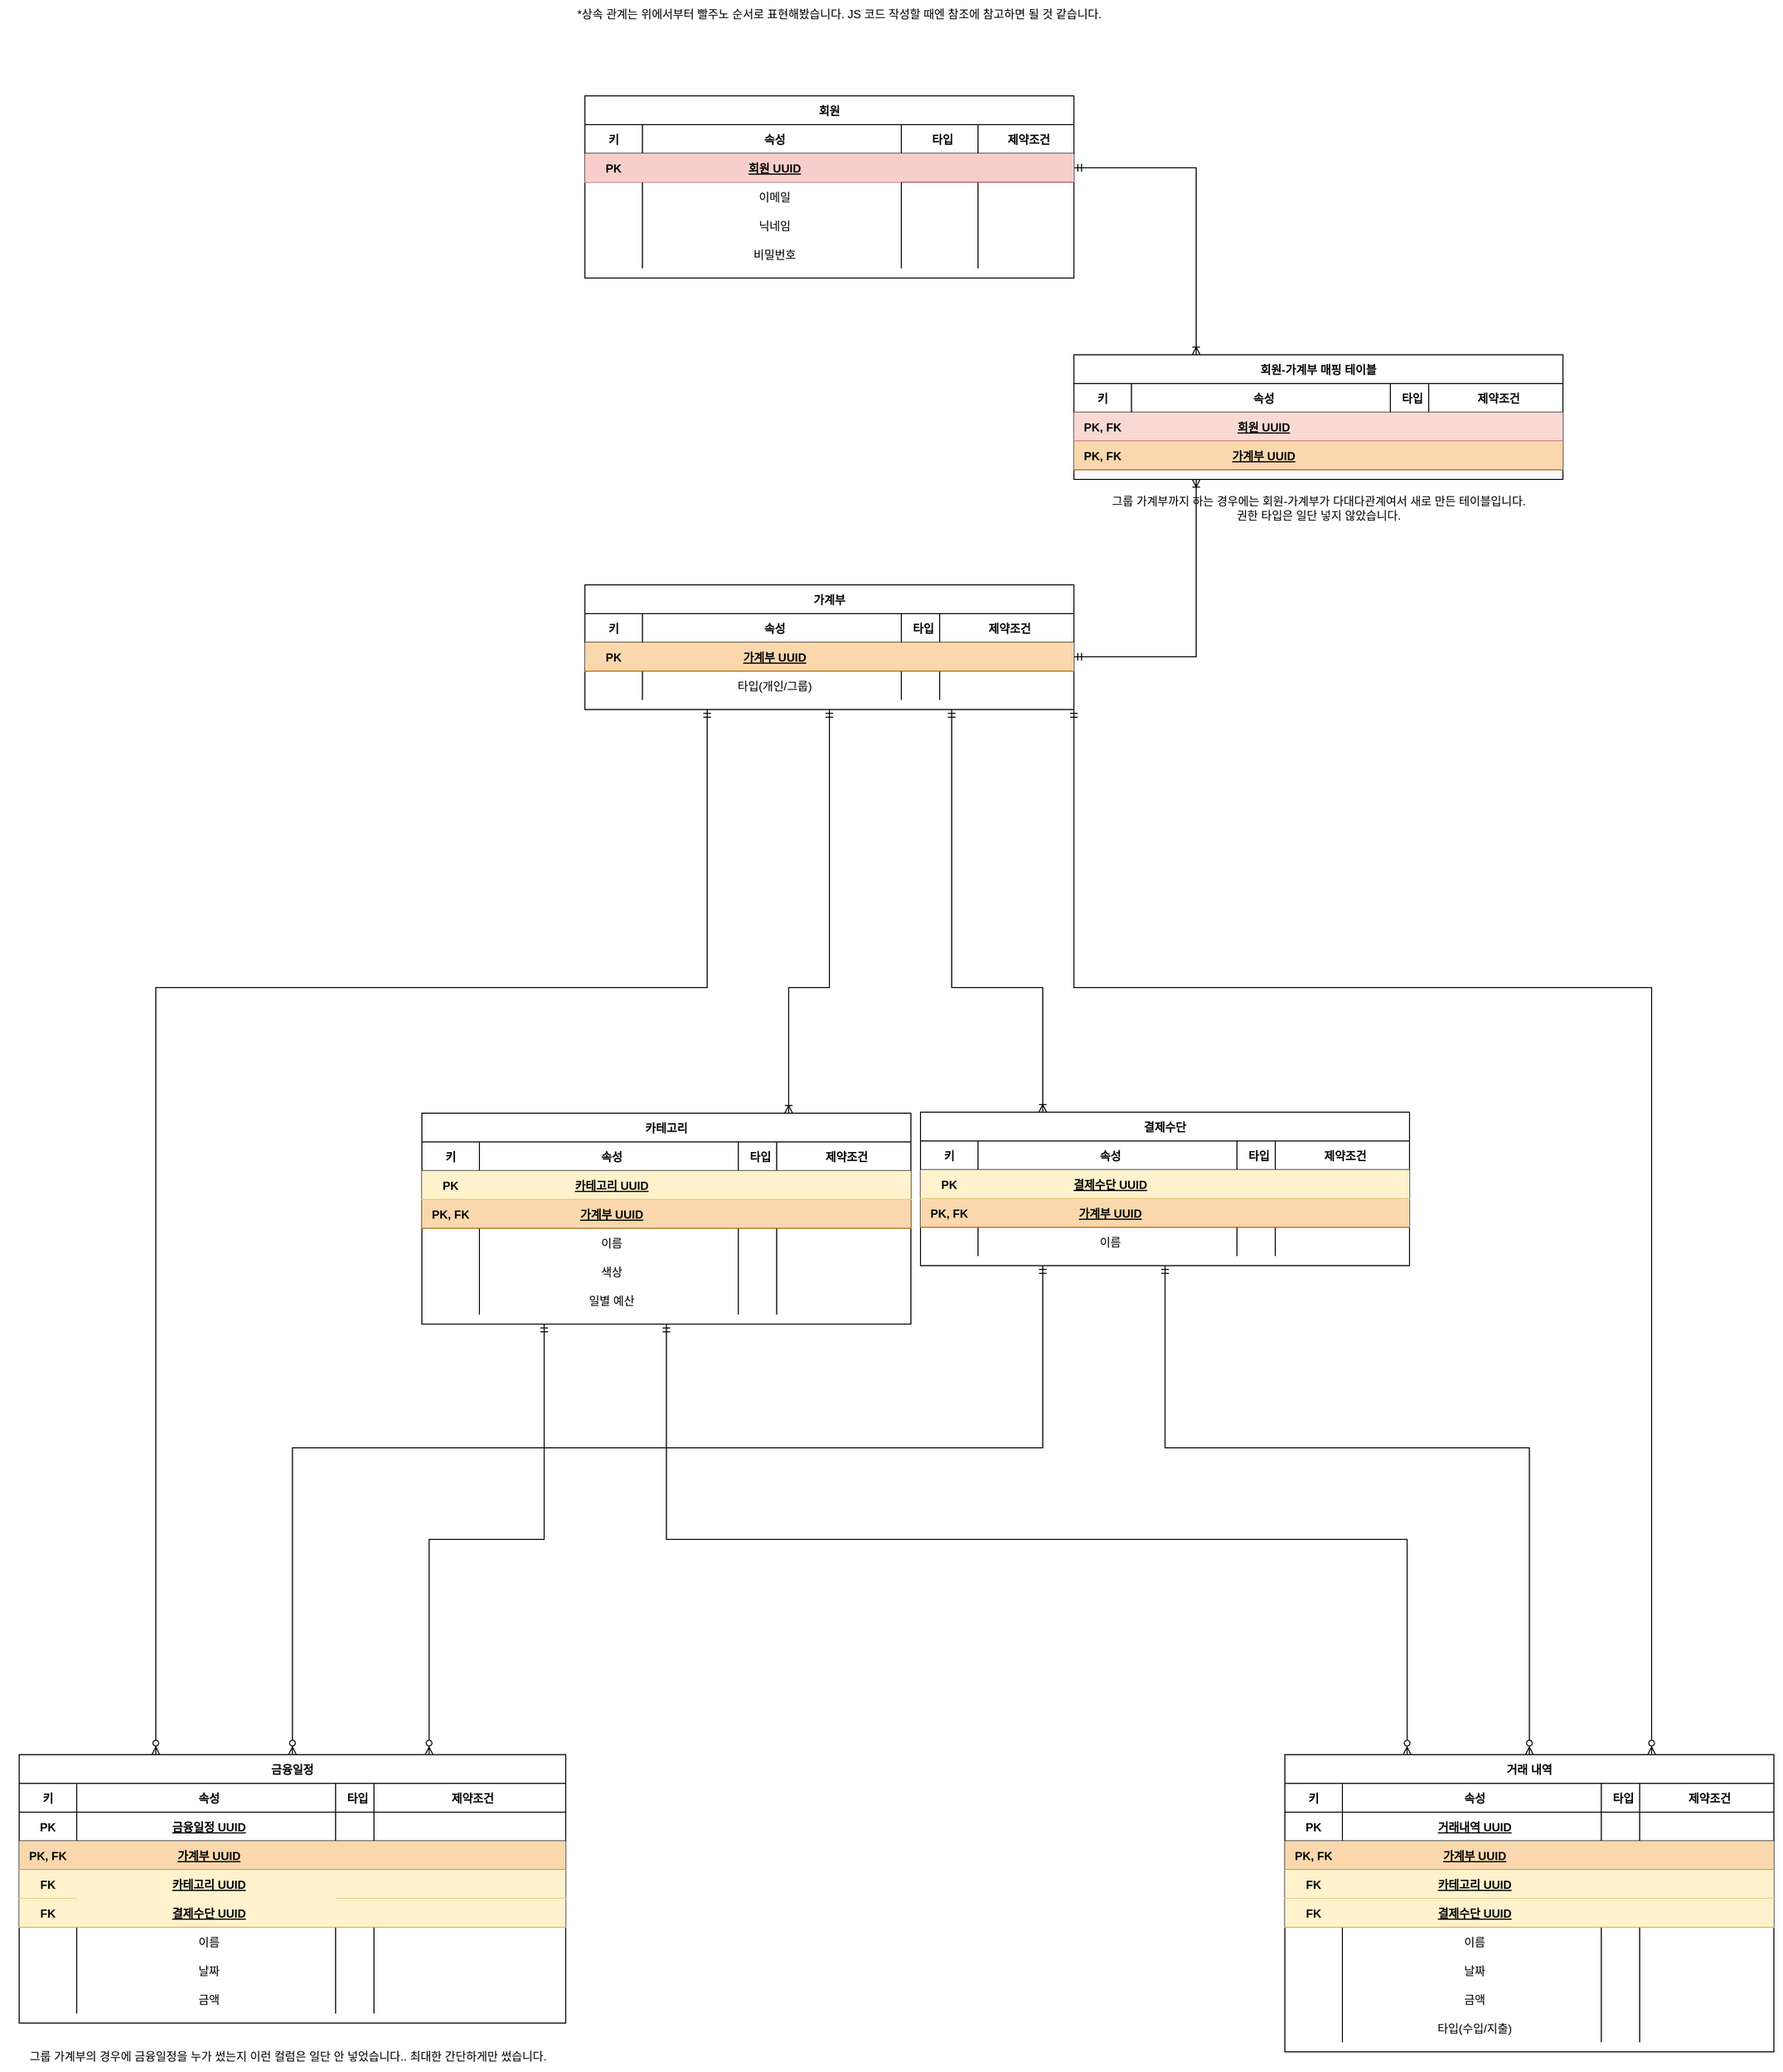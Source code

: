 <mxfile version="24.8.6">
  <diagram id="R2lEEEUBdFMjLlhIrx00" name="Page-1">
    <mxGraphModel dx="4350" dy="1740" grid="1" gridSize="10" guides="1" tooltips="1" connect="1" arrows="1" fold="1" page="1" pageScale="1" pageWidth="850" pageHeight="1100" math="0" shadow="0" extFonts="Permanent Marker^https://fonts.googleapis.com/css?family=Permanent+Marker">
      <root>
        <mxCell id="0" />
        <mxCell id="1" parent="0" />
        <mxCell id="C-vyLk0tnHw3VtMMgP7b-23" value="회원" style="shape=table;startSize=30;container=1;collapsible=1;childLayout=tableLayout;fixedRows=1;rowLines=0;fontStyle=1;align=center;resizeLast=1;" parent="1" vertex="1">
          <mxGeometry x="340" y="430" width="510" height="190" as="geometry" />
        </mxCell>
        <mxCell id="WYgiIzVauJ0PuDiLOdp9-36" style="shape=partialRectangle;collapsible=0;dropTarget=0;pointerEvents=0;fillColor=none;points=[[0,0.5],[1,0.5]];portConstraint=eastwest;top=0;left=0;right=0;bottom=1;" parent="C-vyLk0tnHw3VtMMgP7b-23" vertex="1">
          <mxGeometry y="30" width="510" height="30" as="geometry" />
        </mxCell>
        <mxCell id="WYgiIzVauJ0PuDiLOdp9-37" value="키" style="shape=partialRectangle;overflow=hidden;connectable=0;fillColor=none;top=0;left=0;bottom=0;right=0;fontStyle=1;" parent="WYgiIzVauJ0PuDiLOdp9-36" vertex="1">
          <mxGeometry width="60" height="30" as="geometry">
            <mxRectangle width="60" height="30" as="alternateBounds" />
          </mxGeometry>
        </mxCell>
        <mxCell id="WYgiIzVauJ0PuDiLOdp9-38" value="속성" style="shape=partialRectangle;overflow=hidden;connectable=0;fillColor=none;top=0;left=0;bottom=0;right=0;align=center;spacingLeft=6;fontStyle=1;" parent="WYgiIzVauJ0PuDiLOdp9-36" vertex="1">
          <mxGeometry x="60" width="270" height="30" as="geometry">
            <mxRectangle width="270" height="30" as="alternateBounds" />
          </mxGeometry>
        </mxCell>
        <mxCell id="WYgiIzVauJ0PuDiLOdp9-39" value="타입" style="shape=partialRectangle;overflow=hidden;connectable=0;fillColor=none;top=0;left=0;bottom=0;right=0;align=center;spacingLeft=6;fontStyle=1;" parent="WYgiIzVauJ0PuDiLOdp9-36" vertex="1">
          <mxGeometry x="330" width="80" height="30" as="geometry">
            <mxRectangle width="80" height="30" as="alternateBounds" />
          </mxGeometry>
        </mxCell>
        <mxCell id="WYgiIzVauJ0PuDiLOdp9-40" value="제약조건" style="shape=partialRectangle;overflow=hidden;connectable=0;fillColor=none;top=0;left=0;bottom=0;right=0;align=center;spacingLeft=6;fontStyle=1;" parent="WYgiIzVauJ0PuDiLOdp9-36" vertex="1">
          <mxGeometry x="410" width="100" height="30" as="geometry">
            <mxRectangle width="100" height="30" as="alternateBounds" />
          </mxGeometry>
        </mxCell>
        <mxCell id="C-vyLk0tnHw3VtMMgP7b-24" value="" style="shape=partialRectangle;collapsible=0;dropTarget=0;pointerEvents=0;fillColor=#f8cecc;points=[[0,0.5],[1,0.5]];portConstraint=eastwest;top=0;left=0;right=0;bottom=1;strokeColor=#b85450;" parent="C-vyLk0tnHw3VtMMgP7b-23" vertex="1">
          <mxGeometry y="60" width="510" height="30" as="geometry" />
        </mxCell>
        <mxCell id="C-vyLk0tnHw3VtMMgP7b-25" value="PK" style="shape=partialRectangle;overflow=hidden;connectable=0;fillColor=#f8cecc;top=0;left=0;bottom=0;right=0;fontStyle=1;strokeColor=#b85450;" parent="C-vyLk0tnHw3VtMMgP7b-24" vertex="1">
          <mxGeometry width="60" height="30" as="geometry">
            <mxRectangle width="60" height="30" as="alternateBounds" />
          </mxGeometry>
        </mxCell>
        <mxCell id="C-vyLk0tnHw3VtMMgP7b-26" value="회원 UUID" style="shape=partialRectangle;overflow=hidden;connectable=0;fillColor=#f8cecc;top=0;left=0;bottom=0;right=0;align=center;spacingLeft=6;fontStyle=5;strokeColor=#b85450;" parent="C-vyLk0tnHw3VtMMgP7b-24" vertex="1">
          <mxGeometry x="60" width="270" height="30" as="geometry">
            <mxRectangle width="270" height="30" as="alternateBounds" />
          </mxGeometry>
        </mxCell>
        <mxCell id="WYgiIzVauJ0PuDiLOdp9-34" style="shape=partialRectangle;overflow=hidden;connectable=0;fillColor=none;top=0;left=0;bottom=0;right=0;align=left;spacingLeft=6;fontStyle=5;" parent="C-vyLk0tnHw3VtMMgP7b-24" vertex="1">
          <mxGeometry x="330" width="80" height="30" as="geometry">
            <mxRectangle width="80" height="30" as="alternateBounds" />
          </mxGeometry>
        </mxCell>
        <mxCell id="WYgiIzVauJ0PuDiLOdp9-41" style="shape=partialRectangle;overflow=hidden;connectable=0;fillColor=none;top=0;left=0;bottom=0;right=0;align=left;spacingLeft=6;fontStyle=5;" parent="C-vyLk0tnHw3VtMMgP7b-24" vertex="1">
          <mxGeometry x="410" width="100" height="30" as="geometry">
            <mxRectangle width="100" height="30" as="alternateBounds" />
          </mxGeometry>
        </mxCell>
        <mxCell id="S_ShTz-iNBkfd8YQ8U4w-114" style="shape=partialRectangle;collapsible=0;dropTarget=0;pointerEvents=0;fillColor=none;points=[[0,0.5],[1,0.5]];portConstraint=eastwest;top=0;left=0;right=0;bottom=0;" vertex="1" parent="C-vyLk0tnHw3VtMMgP7b-23">
          <mxGeometry y="90" width="510" height="30" as="geometry" />
        </mxCell>
        <mxCell id="S_ShTz-iNBkfd8YQ8U4w-115" style="shape=partialRectangle;overflow=hidden;connectable=0;fillColor=none;top=0;left=0;bottom=0;right=0;" vertex="1" parent="S_ShTz-iNBkfd8YQ8U4w-114">
          <mxGeometry width="60" height="30" as="geometry">
            <mxRectangle width="60" height="30" as="alternateBounds" />
          </mxGeometry>
        </mxCell>
        <mxCell id="S_ShTz-iNBkfd8YQ8U4w-116" value="이메일" style="shape=partialRectangle;overflow=hidden;connectable=0;fillColor=none;top=0;left=0;bottom=0;right=0;align=center;spacingLeft=6;" vertex="1" parent="S_ShTz-iNBkfd8YQ8U4w-114">
          <mxGeometry x="60" width="270" height="30" as="geometry">
            <mxRectangle width="270" height="30" as="alternateBounds" />
          </mxGeometry>
        </mxCell>
        <mxCell id="S_ShTz-iNBkfd8YQ8U4w-117" style="shape=partialRectangle;overflow=hidden;connectable=0;fillColor=none;top=0;left=0;bottom=0;right=0;align=left;spacingLeft=6;" vertex="1" parent="S_ShTz-iNBkfd8YQ8U4w-114">
          <mxGeometry x="330" width="80" height="30" as="geometry">
            <mxRectangle width="80" height="30" as="alternateBounds" />
          </mxGeometry>
        </mxCell>
        <mxCell id="S_ShTz-iNBkfd8YQ8U4w-118" style="shape=partialRectangle;overflow=hidden;connectable=0;fillColor=none;top=0;left=0;bottom=0;right=0;align=left;spacingLeft=6;" vertex="1" parent="S_ShTz-iNBkfd8YQ8U4w-114">
          <mxGeometry x="410" width="100" height="30" as="geometry">
            <mxRectangle width="100" height="30" as="alternateBounds" />
          </mxGeometry>
        </mxCell>
        <mxCell id="S_ShTz-iNBkfd8YQ8U4w-21" style="shape=partialRectangle;collapsible=0;dropTarget=0;pointerEvents=0;fillColor=none;points=[[0,0.5],[1,0.5]];portConstraint=eastwest;top=0;left=0;right=0;bottom=0;" vertex="1" parent="C-vyLk0tnHw3VtMMgP7b-23">
          <mxGeometry y="120" width="510" height="30" as="geometry" />
        </mxCell>
        <mxCell id="S_ShTz-iNBkfd8YQ8U4w-22" style="shape=partialRectangle;overflow=hidden;connectable=0;fillColor=none;top=0;left=0;bottom=0;right=0;" vertex="1" parent="S_ShTz-iNBkfd8YQ8U4w-21">
          <mxGeometry width="60" height="30" as="geometry">
            <mxRectangle width="60" height="30" as="alternateBounds" />
          </mxGeometry>
        </mxCell>
        <mxCell id="S_ShTz-iNBkfd8YQ8U4w-23" value="닉네임" style="shape=partialRectangle;overflow=hidden;connectable=0;fillColor=none;top=0;left=0;bottom=0;right=0;align=center;spacingLeft=6;" vertex="1" parent="S_ShTz-iNBkfd8YQ8U4w-21">
          <mxGeometry x="60" width="270" height="30" as="geometry">
            <mxRectangle width="270" height="30" as="alternateBounds" />
          </mxGeometry>
        </mxCell>
        <mxCell id="S_ShTz-iNBkfd8YQ8U4w-24" style="shape=partialRectangle;overflow=hidden;connectable=0;fillColor=none;top=0;left=0;bottom=0;right=0;align=left;spacingLeft=6;" vertex="1" parent="S_ShTz-iNBkfd8YQ8U4w-21">
          <mxGeometry x="330" width="80" height="30" as="geometry">
            <mxRectangle width="80" height="30" as="alternateBounds" />
          </mxGeometry>
        </mxCell>
        <mxCell id="S_ShTz-iNBkfd8YQ8U4w-25" style="shape=partialRectangle;overflow=hidden;connectable=0;fillColor=none;top=0;left=0;bottom=0;right=0;align=left;spacingLeft=6;" vertex="1" parent="S_ShTz-iNBkfd8YQ8U4w-21">
          <mxGeometry x="410" width="100" height="30" as="geometry">
            <mxRectangle width="100" height="30" as="alternateBounds" />
          </mxGeometry>
        </mxCell>
        <mxCell id="S_ShTz-iNBkfd8YQ8U4w-16" style="shape=partialRectangle;collapsible=0;dropTarget=0;pointerEvents=0;fillColor=none;points=[[0,0.5],[1,0.5]];portConstraint=eastwest;top=0;left=0;right=0;bottom=0;" vertex="1" parent="C-vyLk0tnHw3VtMMgP7b-23">
          <mxGeometry y="150" width="510" height="30" as="geometry" />
        </mxCell>
        <mxCell id="S_ShTz-iNBkfd8YQ8U4w-17" style="shape=partialRectangle;overflow=hidden;connectable=0;fillColor=none;top=0;left=0;bottom=0;right=0;" vertex="1" parent="S_ShTz-iNBkfd8YQ8U4w-16">
          <mxGeometry width="60" height="30" as="geometry">
            <mxRectangle width="60" height="30" as="alternateBounds" />
          </mxGeometry>
        </mxCell>
        <mxCell id="S_ShTz-iNBkfd8YQ8U4w-18" value="비밀번호" style="shape=partialRectangle;overflow=hidden;connectable=0;fillColor=none;top=0;left=0;bottom=0;right=0;align=center;spacingLeft=6;" vertex="1" parent="S_ShTz-iNBkfd8YQ8U4w-16">
          <mxGeometry x="60" width="270" height="30" as="geometry">
            <mxRectangle width="270" height="30" as="alternateBounds" />
          </mxGeometry>
        </mxCell>
        <mxCell id="S_ShTz-iNBkfd8YQ8U4w-19" style="shape=partialRectangle;overflow=hidden;connectable=0;fillColor=none;top=0;left=0;bottom=0;right=0;align=left;spacingLeft=6;" vertex="1" parent="S_ShTz-iNBkfd8YQ8U4w-16">
          <mxGeometry x="330" width="80" height="30" as="geometry">
            <mxRectangle width="80" height="30" as="alternateBounds" />
          </mxGeometry>
        </mxCell>
        <mxCell id="S_ShTz-iNBkfd8YQ8U4w-20" style="shape=partialRectangle;overflow=hidden;connectable=0;fillColor=none;top=0;left=0;bottom=0;right=0;align=left;spacingLeft=6;" vertex="1" parent="S_ShTz-iNBkfd8YQ8U4w-16">
          <mxGeometry x="410" width="100" height="30" as="geometry">
            <mxRectangle width="100" height="30" as="alternateBounds" />
          </mxGeometry>
        </mxCell>
        <mxCell id="WYgiIzVauJ0PuDiLOdp9-43" style="edgeStyle=orthogonalEdgeStyle;rounded=0;orthogonalLoop=1;jettySize=auto;html=1;exitX=1;exitY=0.5;exitDx=0;exitDy=0;" parent="C-vyLk0tnHw3VtMMgP7b-23" source="C-vyLk0tnHw3VtMMgP7b-24" target="C-vyLk0tnHw3VtMMgP7b-24" edge="1">
          <mxGeometry relative="1" as="geometry" />
        </mxCell>
        <mxCell id="WYgiIzVauJ0PuDiLOdp9-44" value="카테고리" style="shape=table;startSize=30;container=1;collapsible=1;childLayout=tableLayout;fixedRows=1;rowLines=0;fontStyle=1;align=center;resizeLast=1;" parent="1" vertex="1">
          <mxGeometry x="170" y="1491" width="510" height="220" as="geometry" />
        </mxCell>
        <mxCell id="WYgiIzVauJ0PuDiLOdp9-45" style="shape=partialRectangle;collapsible=0;dropTarget=0;pointerEvents=0;fillColor=none;points=[[0,0.5],[1,0.5]];portConstraint=eastwest;top=0;left=0;right=0;bottom=1;" parent="WYgiIzVauJ0PuDiLOdp9-44" vertex="1">
          <mxGeometry y="30" width="510" height="30" as="geometry" />
        </mxCell>
        <mxCell id="WYgiIzVauJ0PuDiLOdp9-46" value="키" style="shape=partialRectangle;overflow=hidden;connectable=0;fillColor=none;top=0;left=0;bottom=0;right=0;fontStyle=1;" parent="WYgiIzVauJ0PuDiLOdp9-45" vertex="1">
          <mxGeometry width="60" height="30" as="geometry">
            <mxRectangle width="60" height="30" as="alternateBounds" />
          </mxGeometry>
        </mxCell>
        <mxCell id="WYgiIzVauJ0PuDiLOdp9-47" value="속성" style="shape=partialRectangle;overflow=hidden;connectable=0;fillColor=none;top=0;left=0;bottom=0;right=0;align=center;spacingLeft=6;fontStyle=1;" parent="WYgiIzVauJ0PuDiLOdp9-45" vertex="1">
          <mxGeometry x="60" width="270" height="30" as="geometry">
            <mxRectangle width="270" height="30" as="alternateBounds" />
          </mxGeometry>
        </mxCell>
        <mxCell id="WYgiIzVauJ0PuDiLOdp9-48" value="타입" style="shape=partialRectangle;overflow=hidden;connectable=0;fillColor=none;top=0;left=0;bottom=0;right=0;align=center;spacingLeft=6;fontStyle=1;" parent="WYgiIzVauJ0PuDiLOdp9-45" vertex="1">
          <mxGeometry x="330" width="40" height="30" as="geometry">
            <mxRectangle width="40" height="30" as="alternateBounds" />
          </mxGeometry>
        </mxCell>
        <mxCell id="WYgiIzVauJ0PuDiLOdp9-49" value="제약조건" style="shape=partialRectangle;overflow=hidden;connectable=0;fillColor=none;top=0;left=0;bottom=0;right=0;align=center;spacingLeft=6;fontStyle=1;" parent="WYgiIzVauJ0PuDiLOdp9-45" vertex="1">
          <mxGeometry x="370" width="140" height="30" as="geometry">
            <mxRectangle width="140" height="30" as="alternateBounds" />
          </mxGeometry>
        </mxCell>
        <mxCell id="T_6nDknJ-lvpMeQbUiSx-6" style="shape=partialRectangle;collapsible=0;dropTarget=0;pointerEvents=0;fillColor=#fff2cc;points=[[0,0.5],[1,0.5]];portConstraint=eastwest;top=0;left=0;right=0;bottom=1;strokeColor=#d6b656;" parent="WYgiIzVauJ0PuDiLOdp9-44" vertex="1">
          <mxGeometry y="60" width="510" height="30" as="geometry" />
        </mxCell>
        <mxCell id="T_6nDknJ-lvpMeQbUiSx-7" value="PK" style="shape=partialRectangle;overflow=hidden;connectable=0;fillColor=none;top=0;left=0;bottom=0;right=0;fontStyle=1;" parent="T_6nDknJ-lvpMeQbUiSx-6" vertex="1">
          <mxGeometry width="60" height="30" as="geometry">
            <mxRectangle width="60" height="30" as="alternateBounds" />
          </mxGeometry>
        </mxCell>
        <mxCell id="T_6nDknJ-lvpMeQbUiSx-8" value="카테고리 UUID" style="shape=partialRectangle;overflow=hidden;connectable=0;fillColor=none;top=0;left=0;bottom=0;right=0;align=center;spacingLeft=6;fontStyle=5;" parent="T_6nDknJ-lvpMeQbUiSx-6" vertex="1">
          <mxGeometry x="60" width="270" height="30" as="geometry">
            <mxRectangle width="270" height="30" as="alternateBounds" />
          </mxGeometry>
        </mxCell>
        <mxCell id="T_6nDknJ-lvpMeQbUiSx-9" style="shape=partialRectangle;overflow=hidden;connectable=0;fillColor=none;top=0;left=0;bottom=0;right=0;align=left;spacingLeft=6;fontStyle=5;" parent="T_6nDknJ-lvpMeQbUiSx-6" vertex="1">
          <mxGeometry x="330" width="40" height="30" as="geometry">
            <mxRectangle width="40" height="30" as="alternateBounds" />
          </mxGeometry>
        </mxCell>
        <mxCell id="T_6nDknJ-lvpMeQbUiSx-10" style="shape=partialRectangle;overflow=hidden;connectable=0;fillColor=none;top=0;left=0;bottom=0;right=0;align=left;spacingLeft=6;fontStyle=5;" parent="T_6nDknJ-lvpMeQbUiSx-6" vertex="1">
          <mxGeometry x="370" width="140" height="30" as="geometry">
            <mxRectangle width="140" height="30" as="alternateBounds" />
          </mxGeometry>
        </mxCell>
        <mxCell id="S_ShTz-iNBkfd8YQ8U4w-97" style="shape=partialRectangle;collapsible=0;dropTarget=0;pointerEvents=0;fillColor=#fad7ac;points=[[0,0.5],[1,0.5]];portConstraint=eastwest;top=0;left=0;right=0;bottom=1;strokeColor=#b46504;" vertex="1" parent="WYgiIzVauJ0PuDiLOdp9-44">
          <mxGeometry y="90" width="510" height="30" as="geometry" />
        </mxCell>
        <mxCell id="S_ShTz-iNBkfd8YQ8U4w-98" value="PK, FK" style="shape=partialRectangle;overflow=hidden;connectable=0;fillColor=none;top=0;left=0;bottom=0;right=0;fontStyle=1;" vertex="1" parent="S_ShTz-iNBkfd8YQ8U4w-97">
          <mxGeometry width="60" height="30" as="geometry">
            <mxRectangle width="60" height="30" as="alternateBounds" />
          </mxGeometry>
        </mxCell>
        <mxCell id="S_ShTz-iNBkfd8YQ8U4w-99" value="가계부 UUID" style="shape=partialRectangle;overflow=hidden;connectable=0;fillColor=none;top=0;left=0;bottom=0;right=0;align=center;spacingLeft=6;fontStyle=5;" vertex="1" parent="S_ShTz-iNBkfd8YQ8U4w-97">
          <mxGeometry x="60" width="270" height="30" as="geometry">
            <mxRectangle width="270" height="30" as="alternateBounds" />
          </mxGeometry>
        </mxCell>
        <mxCell id="S_ShTz-iNBkfd8YQ8U4w-100" style="shape=partialRectangle;overflow=hidden;connectable=0;fillColor=none;top=0;left=0;bottom=0;right=0;align=left;spacingLeft=6;fontStyle=5;" vertex="1" parent="S_ShTz-iNBkfd8YQ8U4w-97">
          <mxGeometry x="330" width="40" height="30" as="geometry">
            <mxRectangle width="40" height="30" as="alternateBounds" />
          </mxGeometry>
        </mxCell>
        <mxCell id="S_ShTz-iNBkfd8YQ8U4w-101" style="shape=partialRectangle;overflow=hidden;connectable=0;fillColor=none;top=0;left=0;bottom=0;right=0;align=left;spacingLeft=6;fontStyle=5;" vertex="1" parent="S_ShTz-iNBkfd8YQ8U4w-97">
          <mxGeometry x="370" width="140" height="30" as="geometry">
            <mxRectangle width="140" height="30" as="alternateBounds" />
          </mxGeometry>
        </mxCell>
        <mxCell id="WYgiIzVauJ0PuDiLOdp9-55" value="" style="shape=partialRectangle;collapsible=0;dropTarget=0;pointerEvents=0;fillColor=none;points=[[0,0.5],[1,0.5]];portConstraint=eastwest;top=0;left=0;right=0;bottom=0;" parent="WYgiIzVauJ0PuDiLOdp9-44" vertex="1">
          <mxGeometry y="120" width="510" height="30" as="geometry" />
        </mxCell>
        <mxCell id="WYgiIzVauJ0PuDiLOdp9-56" value="" style="shape=partialRectangle;overflow=hidden;connectable=0;fillColor=none;top=0;left=0;bottom=0;right=0;" parent="WYgiIzVauJ0PuDiLOdp9-55" vertex="1">
          <mxGeometry width="60" height="30" as="geometry">
            <mxRectangle width="60" height="30" as="alternateBounds" />
          </mxGeometry>
        </mxCell>
        <mxCell id="WYgiIzVauJ0PuDiLOdp9-57" value="이름" style="shape=partialRectangle;overflow=hidden;connectable=0;fillColor=none;top=0;left=0;bottom=0;right=0;align=center;spacingLeft=6;" parent="WYgiIzVauJ0PuDiLOdp9-55" vertex="1">
          <mxGeometry x="60" width="270" height="30" as="geometry">
            <mxRectangle width="270" height="30" as="alternateBounds" />
          </mxGeometry>
        </mxCell>
        <mxCell id="WYgiIzVauJ0PuDiLOdp9-58" style="shape=partialRectangle;overflow=hidden;connectable=0;fillColor=none;top=0;left=0;bottom=0;right=0;align=left;spacingLeft=6;" parent="WYgiIzVauJ0PuDiLOdp9-55" vertex="1">
          <mxGeometry x="330" width="40" height="30" as="geometry">
            <mxRectangle width="40" height="30" as="alternateBounds" />
          </mxGeometry>
        </mxCell>
        <mxCell id="WYgiIzVauJ0PuDiLOdp9-59" style="shape=partialRectangle;overflow=hidden;connectable=0;fillColor=none;top=0;left=0;bottom=0;right=0;align=left;spacingLeft=6;" parent="WYgiIzVauJ0PuDiLOdp9-55" vertex="1">
          <mxGeometry x="370" width="140" height="30" as="geometry">
            <mxRectangle width="140" height="30" as="alternateBounds" />
          </mxGeometry>
        </mxCell>
        <mxCell id="S_ShTz-iNBkfd8YQ8U4w-11" style="shape=partialRectangle;collapsible=0;dropTarget=0;pointerEvents=0;fillColor=none;points=[[0,0.5],[1,0.5]];portConstraint=eastwest;top=0;left=0;right=0;bottom=0;" vertex="1" parent="WYgiIzVauJ0PuDiLOdp9-44">
          <mxGeometry y="150" width="510" height="30" as="geometry" />
        </mxCell>
        <mxCell id="S_ShTz-iNBkfd8YQ8U4w-12" style="shape=partialRectangle;overflow=hidden;connectable=0;fillColor=none;top=0;left=0;bottom=0;right=0;" vertex="1" parent="S_ShTz-iNBkfd8YQ8U4w-11">
          <mxGeometry width="60" height="30" as="geometry">
            <mxRectangle width="60" height="30" as="alternateBounds" />
          </mxGeometry>
        </mxCell>
        <mxCell id="S_ShTz-iNBkfd8YQ8U4w-13" value="색상" style="shape=partialRectangle;overflow=hidden;connectable=0;fillColor=none;top=0;left=0;bottom=0;right=0;align=center;spacingLeft=6;" vertex="1" parent="S_ShTz-iNBkfd8YQ8U4w-11">
          <mxGeometry x="60" width="270" height="30" as="geometry">
            <mxRectangle width="270" height="30" as="alternateBounds" />
          </mxGeometry>
        </mxCell>
        <mxCell id="S_ShTz-iNBkfd8YQ8U4w-14" style="shape=partialRectangle;overflow=hidden;connectable=0;fillColor=none;top=0;left=0;bottom=0;right=0;align=left;spacingLeft=6;" vertex="1" parent="S_ShTz-iNBkfd8YQ8U4w-11">
          <mxGeometry x="330" width="40" height="30" as="geometry">
            <mxRectangle width="40" height="30" as="alternateBounds" />
          </mxGeometry>
        </mxCell>
        <mxCell id="S_ShTz-iNBkfd8YQ8U4w-15" style="shape=partialRectangle;overflow=hidden;connectable=0;fillColor=none;top=0;left=0;bottom=0;right=0;align=left;spacingLeft=6;" vertex="1" parent="S_ShTz-iNBkfd8YQ8U4w-11">
          <mxGeometry x="370" width="140" height="30" as="geometry">
            <mxRectangle width="140" height="30" as="alternateBounds" />
          </mxGeometry>
        </mxCell>
        <mxCell id="S_ShTz-iNBkfd8YQ8U4w-6" style="shape=partialRectangle;collapsible=0;dropTarget=0;pointerEvents=0;fillColor=none;points=[[0,0.5],[1,0.5]];portConstraint=eastwest;top=0;left=0;right=0;bottom=0;" vertex="1" parent="WYgiIzVauJ0PuDiLOdp9-44">
          <mxGeometry y="180" width="510" height="30" as="geometry" />
        </mxCell>
        <mxCell id="S_ShTz-iNBkfd8YQ8U4w-7" style="shape=partialRectangle;overflow=hidden;connectable=0;fillColor=none;top=0;left=0;bottom=0;right=0;" vertex="1" parent="S_ShTz-iNBkfd8YQ8U4w-6">
          <mxGeometry width="60" height="30" as="geometry">
            <mxRectangle width="60" height="30" as="alternateBounds" />
          </mxGeometry>
        </mxCell>
        <mxCell id="S_ShTz-iNBkfd8YQ8U4w-8" value="일별 예산" style="shape=partialRectangle;overflow=hidden;connectable=0;fillColor=none;top=0;left=0;bottom=0;right=0;align=center;spacingLeft=6;" vertex="1" parent="S_ShTz-iNBkfd8YQ8U4w-6">
          <mxGeometry x="60" width="270" height="30" as="geometry">
            <mxRectangle width="270" height="30" as="alternateBounds" />
          </mxGeometry>
        </mxCell>
        <mxCell id="S_ShTz-iNBkfd8YQ8U4w-9" style="shape=partialRectangle;overflow=hidden;connectable=0;fillColor=none;top=0;left=0;bottom=0;right=0;align=left;spacingLeft=6;" vertex="1" parent="S_ShTz-iNBkfd8YQ8U4w-6">
          <mxGeometry x="330" width="40" height="30" as="geometry">
            <mxRectangle width="40" height="30" as="alternateBounds" />
          </mxGeometry>
        </mxCell>
        <mxCell id="S_ShTz-iNBkfd8YQ8U4w-10" style="shape=partialRectangle;overflow=hidden;connectable=0;fillColor=none;top=0;left=0;bottom=0;right=0;align=left;spacingLeft=6;" vertex="1" parent="S_ShTz-iNBkfd8YQ8U4w-6">
          <mxGeometry x="370" width="140" height="30" as="geometry">
            <mxRectangle width="140" height="30" as="alternateBounds" />
          </mxGeometry>
        </mxCell>
        <mxCell id="WYgiIzVauJ0PuDiLOdp9-60" style="edgeStyle=orthogonalEdgeStyle;rounded=0;orthogonalLoop=1;jettySize=auto;html=1;exitX=1;exitY=0.5;exitDx=0;exitDy=0;" parent="WYgiIzVauJ0PuDiLOdp9-44" source="WYgiIzVauJ0PuDiLOdp9-50" target="WYgiIzVauJ0PuDiLOdp9-50" edge="1">
          <mxGeometry relative="1" as="geometry" />
        </mxCell>
        <mxCell id="WYgiIzVauJ0PuDiLOdp9-78" value="가계부" style="shape=table;startSize=30;container=1;collapsible=1;childLayout=tableLayout;fixedRows=1;rowLines=0;fontStyle=1;align=center;resizeLast=1;" parent="1" vertex="1">
          <mxGeometry x="340" y="940" width="510" height="130" as="geometry" />
        </mxCell>
        <mxCell id="WYgiIzVauJ0PuDiLOdp9-79" style="shape=partialRectangle;collapsible=0;dropTarget=0;pointerEvents=0;fillColor=none;points=[[0,0.5],[1,0.5]];portConstraint=eastwest;top=0;left=0;right=0;bottom=1;" parent="WYgiIzVauJ0PuDiLOdp9-78" vertex="1">
          <mxGeometry y="30" width="510" height="30" as="geometry" />
        </mxCell>
        <mxCell id="WYgiIzVauJ0PuDiLOdp9-80" value="키" style="shape=partialRectangle;overflow=hidden;connectable=0;fillColor=none;top=0;left=0;bottom=0;right=0;fontStyle=1;" parent="WYgiIzVauJ0PuDiLOdp9-79" vertex="1">
          <mxGeometry width="60" height="30" as="geometry">
            <mxRectangle width="60" height="30" as="alternateBounds" />
          </mxGeometry>
        </mxCell>
        <mxCell id="WYgiIzVauJ0PuDiLOdp9-81" value="속성" style="shape=partialRectangle;overflow=hidden;connectable=0;fillColor=none;top=0;left=0;bottom=0;right=0;align=center;spacingLeft=6;fontStyle=1;" parent="WYgiIzVauJ0PuDiLOdp9-79" vertex="1">
          <mxGeometry x="60" width="270" height="30" as="geometry">
            <mxRectangle width="270" height="30" as="alternateBounds" />
          </mxGeometry>
        </mxCell>
        <mxCell id="WYgiIzVauJ0PuDiLOdp9-82" value="타입" style="shape=partialRectangle;overflow=hidden;connectable=0;fillColor=none;top=0;left=0;bottom=0;right=0;align=center;spacingLeft=6;fontStyle=1;" parent="WYgiIzVauJ0PuDiLOdp9-79" vertex="1">
          <mxGeometry x="330" width="40" height="30" as="geometry">
            <mxRectangle width="40" height="30" as="alternateBounds" />
          </mxGeometry>
        </mxCell>
        <mxCell id="WYgiIzVauJ0PuDiLOdp9-83" value="제약조건" style="shape=partialRectangle;overflow=hidden;connectable=0;fillColor=none;top=0;left=0;bottom=0;right=0;align=center;spacingLeft=6;fontStyle=1;" parent="WYgiIzVauJ0PuDiLOdp9-79" vertex="1">
          <mxGeometry x="370" width="140" height="30" as="geometry">
            <mxRectangle width="140" height="30" as="alternateBounds" />
          </mxGeometry>
        </mxCell>
        <mxCell id="WYgiIzVauJ0PuDiLOdp9-84" value="" style="shape=partialRectangle;collapsible=0;dropTarget=0;pointerEvents=0;fillColor=#fad7ac;points=[[0,0.5],[1,0.5]];portConstraint=eastwest;top=0;left=0;right=0;bottom=1;strokeColor=#b46504;" parent="WYgiIzVauJ0PuDiLOdp9-78" vertex="1">
          <mxGeometry y="60" width="510" height="30" as="geometry" />
        </mxCell>
        <mxCell id="WYgiIzVauJ0PuDiLOdp9-85" value="PK" style="shape=partialRectangle;overflow=hidden;connectable=0;fillColor=none;top=0;left=0;bottom=0;right=0;fontStyle=1;" parent="WYgiIzVauJ0PuDiLOdp9-84" vertex="1">
          <mxGeometry width="60" height="30" as="geometry">
            <mxRectangle width="60" height="30" as="alternateBounds" />
          </mxGeometry>
        </mxCell>
        <mxCell id="WYgiIzVauJ0PuDiLOdp9-86" value="가계부 UUID" style="shape=partialRectangle;overflow=hidden;connectable=0;fillColor=none;top=0;left=0;bottom=0;right=0;align=center;spacingLeft=6;fontStyle=5;" parent="WYgiIzVauJ0PuDiLOdp9-84" vertex="1">
          <mxGeometry x="60" width="270" height="30" as="geometry">
            <mxRectangle width="270" height="30" as="alternateBounds" />
          </mxGeometry>
        </mxCell>
        <mxCell id="WYgiIzVauJ0PuDiLOdp9-87" style="shape=partialRectangle;overflow=hidden;connectable=0;fillColor=none;top=0;left=0;bottom=0;right=0;align=left;spacingLeft=6;fontStyle=5;" parent="WYgiIzVauJ0PuDiLOdp9-84" vertex="1">
          <mxGeometry x="330" width="40" height="30" as="geometry">
            <mxRectangle width="40" height="30" as="alternateBounds" />
          </mxGeometry>
        </mxCell>
        <mxCell id="WYgiIzVauJ0PuDiLOdp9-88" style="shape=partialRectangle;overflow=hidden;connectable=0;fillColor=none;top=0;left=0;bottom=0;right=0;align=left;spacingLeft=6;fontStyle=5;" parent="WYgiIzVauJ0PuDiLOdp9-84" vertex="1">
          <mxGeometry x="370" width="140" height="30" as="geometry">
            <mxRectangle width="140" height="30" as="alternateBounds" />
          </mxGeometry>
        </mxCell>
        <mxCell id="WYgiIzVauJ0PuDiLOdp9-89" value="" style="shape=partialRectangle;collapsible=0;dropTarget=0;pointerEvents=0;fillColor=none;points=[[0,0.5],[1,0.5]];portConstraint=eastwest;top=0;left=0;right=0;bottom=0;" parent="WYgiIzVauJ0PuDiLOdp9-78" vertex="1">
          <mxGeometry y="90" width="510" height="30" as="geometry" />
        </mxCell>
        <mxCell id="WYgiIzVauJ0PuDiLOdp9-90" value="" style="shape=partialRectangle;overflow=hidden;connectable=0;fillColor=none;top=0;left=0;bottom=0;right=0;" parent="WYgiIzVauJ0PuDiLOdp9-89" vertex="1">
          <mxGeometry width="60" height="30" as="geometry">
            <mxRectangle width="60" height="30" as="alternateBounds" />
          </mxGeometry>
        </mxCell>
        <mxCell id="WYgiIzVauJ0PuDiLOdp9-91" value="타입(개인/그룹)" style="shape=partialRectangle;overflow=hidden;connectable=0;fillColor=none;top=0;left=0;bottom=0;right=0;align=center;spacingLeft=6;" parent="WYgiIzVauJ0PuDiLOdp9-89" vertex="1">
          <mxGeometry x="60" width="270" height="30" as="geometry">
            <mxRectangle width="270" height="30" as="alternateBounds" />
          </mxGeometry>
        </mxCell>
        <mxCell id="WYgiIzVauJ0PuDiLOdp9-92" style="shape=partialRectangle;overflow=hidden;connectable=0;fillColor=none;top=0;left=0;bottom=0;right=0;align=left;spacingLeft=6;" parent="WYgiIzVauJ0PuDiLOdp9-89" vertex="1">
          <mxGeometry x="330" width="40" height="30" as="geometry">
            <mxRectangle width="40" height="30" as="alternateBounds" />
          </mxGeometry>
        </mxCell>
        <mxCell id="WYgiIzVauJ0PuDiLOdp9-93" style="shape=partialRectangle;overflow=hidden;connectable=0;fillColor=none;top=0;left=0;bottom=0;right=0;align=left;spacingLeft=6;" parent="WYgiIzVauJ0PuDiLOdp9-89" vertex="1">
          <mxGeometry x="370" width="140" height="30" as="geometry">
            <mxRectangle width="140" height="30" as="alternateBounds" />
          </mxGeometry>
        </mxCell>
        <mxCell id="WYgiIzVauJ0PuDiLOdp9-94" style="edgeStyle=orthogonalEdgeStyle;rounded=0;orthogonalLoop=1;jettySize=auto;html=1;exitX=1;exitY=0.5;exitDx=0;exitDy=0;" parent="WYgiIzVauJ0PuDiLOdp9-78" source="WYgiIzVauJ0PuDiLOdp9-84" target="WYgiIzVauJ0PuDiLOdp9-84" edge="1">
          <mxGeometry relative="1" as="geometry" />
        </mxCell>
        <mxCell id="WYgiIzVauJ0PuDiLOdp9-95" value="결제수단" style="shape=table;startSize=30;container=1;collapsible=1;childLayout=tableLayout;fixedRows=1;rowLines=0;fontStyle=1;align=center;resizeLast=1;" parent="1" vertex="1">
          <mxGeometry x="690" y="1490" width="510" height="160" as="geometry" />
        </mxCell>
        <mxCell id="WYgiIzVauJ0PuDiLOdp9-96" style="shape=partialRectangle;collapsible=0;dropTarget=0;pointerEvents=0;fillColor=none;points=[[0,0.5],[1,0.5]];portConstraint=eastwest;top=0;left=0;right=0;bottom=1;" parent="WYgiIzVauJ0PuDiLOdp9-95" vertex="1">
          <mxGeometry y="30" width="510" height="30" as="geometry" />
        </mxCell>
        <mxCell id="WYgiIzVauJ0PuDiLOdp9-97" value="키" style="shape=partialRectangle;overflow=hidden;connectable=0;fillColor=none;top=0;left=0;bottom=0;right=0;fontStyle=1;" parent="WYgiIzVauJ0PuDiLOdp9-96" vertex="1">
          <mxGeometry width="60" height="30" as="geometry">
            <mxRectangle width="60" height="30" as="alternateBounds" />
          </mxGeometry>
        </mxCell>
        <mxCell id="WYgiIzVauJ0PuDiLOdp9-98" value="속성" style="shape=partialRectangle;overflow=hidden;connectable=0;fillColor=none;top=0;left=0;bottom=0;right=0;align=center;spacingLeft=6;fontStyle=1;" parent="WYgiIzVauJ0PuDiLOdp9-96" vertex="1">
          <mxGeometry x="60" width="270" height="30" as="geometry">
            <mxRectangle width="270" height="30" as="alternateBounds" />
          </mxGeometry>
        </mxCell>
        <mxCell id="WYgiIzVauJ0PuDiLOdp9-99" value="타입" style="shape=partialRectangle;overflow=hidden;connectable=0;fillColor=none;top=0;left=0;bottom=0;right=0;align=center;spacingLeft=6;fontStyle=1;" parent="WYgiIzVauJ0PuDiLOdp9-96" vertex="1">
          <mxGeometry x="330" width="40" height="30" as="geometry">
            <mxRectangle width="40" height="30" as="alternateBounds" />
          </mxGeometry>
        </mxCell>
        <mxCell id="WYgiIzVauJ0PuDiLOdp9-100" value="제약조건" style="shape=partialRectangle;overflow=hidden;connectable=0;fillColor=none;top=0;left=0;bottom=0;right=0;align=center;spacingLeft=6;fontStyle=1;" parent="WYgiIzVauJ0PuDiLOdp9-96" vertex="1">
          <mxGeometry x="370" width="140" height="30" as="geometry">
            <mxRectangle width="140" height="30" as="alternateBounds" />
          </mxGeometry>
        </mxCell>
        <mxCell id="WYgiIzVauJ0PuDiLOdp9-101" value="" style="shape=partialRectangle;collapsible=0;dropTarget=0;pointerEvents=0;fillColor=#fff2cc;points=[[0,0.5],[1,0.5]];portConstraint=eastwest;top=0;left=0;right=0;bottom=1;strokeColor=#d6b656;" parent="WYgiIzVauJ0PuDiLOdp9-95" vertex="1">
          <mxGeometry y="60" width="510" height="30" as="geometry" />
        </mxCell>
        <mxCell id="WYgiIzVauJ0PuDiLOdp9-102" value="PK" style="shape=partialRectangle;overflow=hidden;connectable=0;fillColor=none;top=0;left=0;bottom=0;right=0;fontStyle=1;" parent="WYgiIzVauJ0PuDiLOdp9-101" vertex="1">
          <mxGeometry width="60" height="30" as="geometry">
            <mxRectangle width="60" height="30" as="alternateBounds" />
          </mxGeometry>
        </mxCell>
        <mxCell id="WYgiIzVauJ0PuDiLOdp9-103" value="결제수단 UUID" style="shape=partialRectangle;overflow=hidden;connectable=0;fillColor=none;top=0;left=0;bottom=0;right=0;align=center;spacingLeft=6;fontStyle=5;" parent="WYgiIzVauJ0PuDiLOdp9-101" vertex="1">
          <mxGeometry x="60" width="270" height="30" as="geometry">
            <mxRectangle width="270" height="30" as="alternateBounds" />
          </mxGeometry>
        </mxCell>
        <mxCell id="WYgiIzVauJ0PuDiLOdp9-104" style="shape=partialRectangle;overflow=hidden;connectable=0;fillColor=none;top=0;left=0;bottom=0;right=0;align=left;spacingLeft=6;fontStyle=5;" parent="WYgiIzVauJ0PuDiLOdp9-101" vertex="1">
          <mxGeometry x="330" width="40" height="30" as="geometry">
            <mxRectangle width="40" height="30" as="alternateBounds" />
          </mxGeometry>
        </mxCell>
        <mxCell id="WYgiIzVauJ0PuDiLOdp9-105" style="shape=partialRectangle;overflow=hidden;connectable=0;fillColor=none;top=0;left=0;bottom=0;right=0;align=left;spacingLeft=6;fontStyle=5;" parent="WYgiIzVauJ0PuDiLOdp9-101" vertex="1">
          <mxGeometry x="370" width="140" height="30" as="geometry">
            <mxRectangle width="140" height="30" as="alternateBounds" />
          </mxGeometry>
        </mxCell>
        <mxCell id="S_ShTz-iNBkfd8YQ8U4w-102" style="shape=partialRectangle;collapsible=0;dropTarget=0;pointerEvents=0;fillColor=#fad7ac;points=[[0,0.5],[1,0.5]];portConstraint=eastwest;top=0;left=0;right=0;bottom=1;strokeColor=#b46504;" vertex="1" parent="WYgiIzVauJ0PuDiLOdp9-95">
          <mxGeometry y="90" width="510" height="30" as="geometry" />
        </mxCell>
        <mxCell id="S_ShTz-iNBkfd8YQ8U4w-103" value="PK, FK" style="shape=partialRectangle;overflow=hidden;connectable=0;fillColor=none;top=0;left=0;bottom=0;right=0;fontStyle=1;" vertex="1" parent="S_ShTz-iNBkfd8YQ8U4w-102">
          <mxGeometry width="60" height="30" as="geometry">
            <mxRectangle width="60" height="30" as="alternateBounds" />
          </mxGeometry>
        </mxCell>
        <mxCell id="S_ShTz-iNBkfd8YQ8U4w-104" value="가계부 UUID" style="shape=partialRectangle;overflow=hidden;connectable=0;fillColor=none;top=0;left=0;bottom=0;right=0;align=center;spacingLeft=6;fontStyle=5;" vertex="1" parent="S_ShTz-iNBkfd8YQ8U4w-102">
          <mxGeometry x="60" width="270" height="30" as="geometry">
            <mxRectangle width="270" height="30" as="alternateBounds" />
          </mxGeometry>
        </mxCell>
        <mxCell id="S_ShTz-iNBkfd8YQ8U4w-105" style="shape=partialRectangle;overflow=hidden;connectable=0;fillColor=none;top=0;left=0;bottom=0;right=0;align=left;spacingLeft=6;fontStyle=5;" vertex="1" parent="S_ShTz-iNBkfd8YQ8U4w-102">
          <mxGeometry x="330" width="40" height="30" as="geometry">
            <mxRectangle width="40" height="30" as="alternateBounds" />
          </mxGeometry>
        </mxCell>
        <mxCell id="S_ShTz-iNBkfd8YQ8U4w-106" style="shape=partialRectangle;overflow=hidden;connectable=0;fillColor=none;top=0;left=0;bottom=0;right=0;align=left;spacingLeft=6;fontStyle=5;" vertex="1" parent="S_ShTz-iNBkfd8YQ8U4w-102">
          <mxGeometry x="370" width="140" height="30" as="geometry">
            <mxRectangle width="140" height="30" as="alternateBounds" />
          </mxGeometry>
        </mxCell>
        <mxCell id="WYgiIzVauJ0PuDiLOdp9-106" value="" style="shape=partialRectangle;collapsible=0;dropTarget=0;pointerEvents=0;fillColor=none;points=[[0,0.5],[1,0.5]];portConstraint=eastwest;top=0;left=0;right=0;bottom=0;" parent="WYgiIzVauJ0PuDiLOdp9-95" vertex="1">
          <mxGeometry y="120" width="510" height="30" as="geometry" />
        </mxCell>
        <mxCell id="WYgiIzVauJ0PuDiLOdp9-107" value="" style="shape=partialRectangle;overflow=hidden;connectable=0;fillColor=none;top=0;left=0;bottom=0;right=0;" parent="WYgiIzVauJ0PuDiLOdp9-106" vertex="1">
          <mxGeometry width="60" height="30" as="geometry">
            <mxRectangle width="60" height="30" as="alternateBounds" />
          </mxGeometry>
        </mxCell>
        <mxCell id="WYgiIzVauJ0PuDiLOdp9-108" value="이름" style="shape=partialRectangle;overflow=hidden;connectable=0;fillColor=none;top=0;left=0;bottom=0;right=0;align=center;spacingLeft=6;" parent="WYgiIzVauJ0PuDiLOdp9-106" vertex="1">
          <mxGeometry x="60" width="270" height="30" as="geometry">
            <mxRectangle width="270" height="30" as="alternateBounds" />
          </mxGeometry>
        </mxCell>
        <mxCell id="WYgiIzVauJ0PuDiLOdp9-109" style="shape=partialRectangle;overflow=hidden;connectable=0;fillColor=none;top=0;left=0;bottom=0;right=0;align=left;spacingLeft=6;" parent="WYgiIzVauJ0PuDiLOdp9-106" vertex="1">
          <mxGeometry x="330" width="40" height="30" as="geometry">
            <mxRectangle width="40" height="30" as="alternateBounds" />
          </mxGeometry>
        </mxCell>
        <mxCell id="WYgiIzVauJ0PuDiLOdp9-110" style="shape=partialRectangle;overflow=hidden;connectable=0;fillColor=none;top=0;left=0;bottom=0;right=0;align=left;spacingLeft=6;" parent="WYgiIzVauJ0PuDiLOdp9-106" vertex="1">
          <mxGeometry x="370" width="140" height="30" as="geometry">
            <mxRectangle width="140" height="30" as="alternateBounds" />
          </mxGeometry>
        </mxCell>
        <mxCell id="WYgiIzVauJ0PuDiLOdp9-111" style="edgeStyle=orthogonalEdgeStyle;rounded=0;orthogonalLoop=1;jettySize=auto;html=1;exitX=1;exitY=0.5;exitDx=0;exitDy=0;" parent="WYgiIzVauJ0PuDiLOdp9-95" source="WYgiIzVauJ0PuDiLOdp9-101" target="WYgiIzVauJ0PuDiLOdp9-101" edge="1">
          <mxGeometry relative="1" as="geometry" />
        </mxCell>
        <mxCell id="WYgiIzVauJ0PuDiLOdp9-112" value="거래 내역" style="shape=table;startSize=30;container=1;collapsible=1;childLayout=tableLayout;fixedRows=1;rowLines=0;fontStyle=1;align=center;resizeLast=1;" parent="1" vertex="1">
          <mxGeometry x="1070" y="2160" width="510" height="310" as="geometry" />
        </mxCell>
        <mxCell id="WYgiIzVauJ0PuDiLOdp9-113" style="shape=partialRectangle;collapsible=0;dropTarget=0;pointerEvents=0;fillColor=none;points=[[0,0.5],[1,0.5]];portConstraint=eastwest;top=0;left=0;right=0;bottom=1;" parent="WYgiIzVauJ0PuDiLOdp9-112" vertex="1">
          <mxGeometry y="30" width="510" height="30" as="geometry" />
        </mxCell>
        <mxCell id="WYgiIzVauJ0PuDiLOdp9-114" value="키" style="shape=partialRectangle;overflow=hidden;connectable=0;fillColor=none;top=0;left=0;bottom=0;right=0;fontStyle=1;" parent="WYgiIzVauJ0PuDiLOdp9-113" vertex="1">
          <mxGeometry width="60" height="30" as="geometry">
            <mxRectangle width="60" height="30" as="alternateBounds" />
          </mxGeometry>
        </mxCell>
        <mxCell id="WYgiIzVauJ0PuDiLOdp9-115" value="속성" style="shape=partialRectangle;overflow=hidden;connectable=0;fillColor=none;top=0;left=0;bottom=0;right=0;align=center;spacingLeft=6;fontStyle=1;" parent="WYgiIzVauJ0PuDiLOdp9-113" vertex="1">
          <mxGeometry x="60" width="270" height="30" as="geometry">
            <mxRectangle width="270" height="30" as="alternateBounds" />
          </mxGeometry>
        </mxCell>
        <mxCell id="WYgiIzVauJ0PuDiLOdp9-116" value="타입" style="shape=partialRectangle;overflow=hidden;connectable=0;fillColor=none;top=0;left=0;bottom=0;right=0;align=center;spacingLeft=6;fontStyle=1;" parent="WYgiIzVauJ0PuDiLOdp9-113" vertex="1">
          <mxGeometry x="330" width="40" height="30" as="geometry">
            <mxRectangle width="40" height="30" as="alternateBounds" />
          </mxGeometry>
        </mxCell>
        <mxCell id="WYgiIzVauJ0PuDiLOdp9-117" value="제약조건" style="shape=partialRectangle;overflow=hidden;connectable=0;fillColor=none;top=0;left=0;bottom=0;right=0;align=center;spacingLeft=6;fontStyle=1;" parent="WYgiIzVauJ0PuDiLOdp9-113" vertex="1">
          <mxGeometry x="370" width="140" height="30" as="geometry">
            <mxRectangle width="140" height="30" as="alternateBounds" />
          </mxGeometry>
        </mxCell>
        <mxCell id="WYgiIzVauJ0PuDiLOdp9-118" value="" style="shape=partialRectangle;collapsible=0;dropTarget=0;pointerEvents=0;fillColor=none;points=[[0,0.5],[1,0.5]];portConstraint=eastwest;top=0;left=0;right=0;bottom=1;" parent="WYgiIzVauJ0PuDiLOdp9-112" vertex="1">
          <mxGeometry y="60" width="510" height="30" as="geometry" />
        </mxCell>
        <mxCell id="WYgiIzVauJ0PuDiLOdp9-119" value="PK" style="shape=partialRectangle;overflow=hidden;connectable=0;fillColor=none;top=0;left=0;bottom=0;right=0;fontStyle=1;" parent="WYgiIzVauJ0PuDiLOdp9-118" vertex="1">
          <mxGeometry width="60" height="30" as="geometry">
            <mxRectangle width="60" height="30" as="alternateBounds" />
          </mxGeometry>
        </mxCell>
        <mxCell id="WYgiIzVauJ0PuDiLOdp9-120" value="거래내역 UUID" style="shape=partialRectangle;overflow=hidden;connectable=0;fillColor=none;top=0;left=0;bottom=0;right=0;align=center;spacingLeft=6;fontStyle=5;" parent="WYgiIzVauJ0PuDiLOdp9-118" vertex="1">
          <mxGeometry x="60" width="270" height="30" as="geometry">
            <mxRectangle width="270" height="30" as="alternateBounds" />
          </mxGeometry>
        </mxCell>
        <mxCell id="WYgiIzVauJ0PuDiLOdp9-121" style="shape=partialRectangle;overflow=hidden;connectable=0;fillColor=none;top=0;left=0;bottom=0;right=0;align=left;spacingLeft=6;fontStyle=5;" parent="WYgiIzVauJ0PuDiLOdp9-118" vertex="1">
          <mxGeometry x="330" width="40" height="30" as="geometry">
            <mxRectangle width="40" height="30" as="alternateBounds" />
          </mxGeometry>
        </mxCell>
        <mxCell id="WYgiIzVauJ0PuDiLOdp9-122" style="shape=partialRectangle;overflow=hidden;connectable=0;fillColor=none;top=0;left=0;bottom=0;right=0;align=left;spacingLeft=6;fontStyle=5;" parent="WYgiIzVauJ0PuDiLOdp9-118" vertex="1">
          <mxGeometry x="370" width="140" height="30" as="geometry">
            <mxRectangle width="140" height="30" as="alternateBounds" />
          </mxGeometry>
        </mxCell>
        <mxCell id="T_6nDknJ-lvpMeQbUiSx-80" style="shape=partialRectangle;collapsible=0;dropTarget=0;pointerEvents=0;fillColor=#fad7ac;points=[[0,0.5],[1,0.5]];portConstraint=eastwest;top=0;left=0;right=0;bottom=1;strokeColor=#b46504;" parent="WYgiIzVauJ0PuDiLOdp9-112" vertex="1">
          <mxGeometry y="90" width="510" height="30" as="geometry" />
        </mxCell>
        <mxCell id="T_6nDknJ-lvpMeQbUiSx-81" value="PK, FK" style="shape=partialRectangle;overflow=hidden;connectable=0;fillColor=none;top=0;left=0;bottom=0;right=0;fontStyle=1;" parent="T_6nDknJ-lvpMeQbUiSx-80" vertex="1">
          <mxGeometry width="60" height="30" as="geometry">
            <mxRectangle width="60" height="30" as="alternateBounds" />
          </mxGeometry>
        </mxCell>
        <mxCell id="T_6nDknJ-lvpMeQbUiSx-82" value="가계부 UUID" style="shape=partialRectangle;overflow=hidden;connectable=0;fillColor=none;top=0;left=0;bottom=0;right=0;align=center;spacingLeft=6;fontStyle=5;" parent="T_6nDknJ-lvpMeQbUiSx-80" vertex="1">
          <mxGeometry x="60" width="270" height="30" as="geometry">
            <mxRectangle width="270" height="30" as="alternateBounds" />
          </mxGeometry>
        </mxCell>
        <mxCell id="T_6nDknJ-lvpMeQbUiSx-83" style="shape=partialRectangle;overflow=hidden;connectable=0;fillColor=none;top=0;left=0;bottom=0;right=0;align=left;spacingLeft=6;fontStyle=5;" parent="T_6nDknJ-lvpMeQbUiSx-80" vertex="1">
          <mxGeometry x="330" width="40" height="30" as="geometry">
            <mxRectangle width="40" height="30" as="alternateBounds" />
          </mxGeometry>
        </mxCell>
        <mxCell id="T_6nDknJ-lvpMeQbUiSx-84" style="shape=partialRectangle;overflow=hidden;connectable=0;fillColor=none;top=0;left=0;bottom=0;right=0;align=left;spacingLeft=6;fontStyle=5;" parent="T_6nDknJ-lvpMeQbUiSx-80" vertex="1">
          <mxGeometry x="370" width="140" height="30" as="geometry">
            <mxRectangle width="140" height="30" as="alternateBounds" />
          </mxGeometry>
        </mxCell>
        <mxCell id="T_6nDknJ-lvpMeQbUiSx-75" style="shape=partialRectangle;collapsible=0;dropTarget=0;pointerEvents=0;fillColor=#fff2cc;points=[[0,0.5],[1,0.5]];portConstraint=eastwest;top=0;left=0;right=0;bottom=1;strokeColor=#d6b656;" parent="WYgiIzVauJ0PuDiLOdp9-112" vertex="1">
          <mxGeometry y="120" width="510" height="30" as="geometry" />
        </mxCell>
        <mxCell id="T_6nDknJ-lvpMeQbUiSx-76" value="FK" style="shape=partialRectangle;overflow=hidden;connectable=0;fillColor=none;top=0;left=0;bottom=0;right=0;fontStyle=1;" parent="T_6nDknJ-lvpMeQbUiSx-75" vertex="1">
          <mxGeometry width="60" height="30" as="geometry">
            <mxRectangle width="60" height="30" as="alternateBounds" />
          </mxGeometry>
        </mxCell>
        <mxCell id="T_6nDknJ-lvpMeQbUiSx-77" value="카테고리 UUID" style="shape=partialRectangle;overflow=hidden;connectable=0;fillColor=none;top=0;left=0;bottom=0;right=0;align=center;spacingLeft=6;fontStyle=5;" parent="T_6nDknJ-lvpMeQbUiSx-75" vertex="1">
          <mxGeometry x="60" width="270" height="30" as="geometry">
            <mxRectangle width="270" height="30" as="alternateBounds" />
          </mxGeometry>
        </mxCell>
        <mxCell id="T_6nDknJ-lvpMeQbUiSx-78" style="shape=partialRectangle;overflow=hidden;connectable=0;fillColor=none;top=0;left=0;bottom=0;right=0;align=left;spacingLeft=6;fontStyle=5;" parent="T_6nDknJ-lvpMeQbUiSx-75" vertex="1">
          <mxGeometry x="330" width="40" height="30" as="geometry">
            <mxRectangle width="40" height="30" as="alternateBounds" />
          </mxGeometry>
        </mxCell>
        <mxCell id="T_6nDknJ-lvpMeQbUiSx-79" style="shape=partialRectangle;overflow=hidden;connectable=0;fillColor=none;top=0;left=0;bottom=0;right=0;align=left;spacingLeft=6;fontStyle=5;" parent="T_6nDknJ-lvpMeQbUiSx-75" vertex="1">
          <mxGeometry x="370" width="140" height="30" as="geometry">
            <mxRectangle width="140" height="30" as="alternateBounds" />
          </mxGeometry>
        </mxCell>
        <mxCell id="T_6nDknJ-lvpMeQbUiSx-70" style="shape=partialRectangle;collapsible=0;dropTarget=0;pointerEvents=0;fillColor=#fff2cc;points=[[0,0.5],[1,0.5]];portConstraint=eastwest;top=0;left=0;right=0;bottom=1;strokeColor=#d6b656;" parent="WYgiIzVauJ0PuDiLOdp9-112" vertex="1">
          <mxGeometry y="150" width="510" height="30" as="geometry" />
        </mxCell>
        <mxCell id="T_6nDknJ-lvpMeQbUiSx-71" value="FK" style="shape=partialRectangle;overflow=hidden;connectable=0;fillColor=none;top=0;left=0;bottom=0;right=0;fontStyle=1;" parent="T_6nDknJ-lvpMeQbUiSx-70" vertex="1">
          <mxGeometry width="60" height="30" as="geometry">
            <mxRectangle width="60" height="30" as="alternateBounds" />
          </mxGeometry>
        </mxCell>
        <mxCell id="T_6nDknJ-lvpMeQbUiSx-72" value="결제수단 UUID" style="shape=partialRectangle;overflow=hidden;connectable=0;fillColor=none;top=0;left=0;bottom=0;right=0;align=center;spacingLeft=6;fontStyle=5;" parent="T_6nDknJ-lvpMeQbUiSx-70" vertex="1">
          <mxGeometry x="60" width="270" height="30" as="geometry">
            <mxRectangle width="270" height="30" as="alternateBounds" />
          </mxGeometry>
        </mxCell>
        <mxCell id="T_6nDknJ-lvpMeQbUiSx-73" style="shape=partialRectangle;overflow=hidden;connectable=0;fillColor=none;top=0;left=0;bottom=0;right=0;align=left;spacingLeft=6;fontStyle=5;" parent="T_6nDknJ-lvpMeQbUiSx-70" vertex="1">
          <mxGeometry x="330" width="40" height="30" as="geometry">
            <mxRectangle width="40" height="30" as="alternateBounds" />
          </mxGeometry>
        </mxCell>
        <mxCell id="T_6nDknJ-lvpMeQbUiSx-74" style="shape=partialRectangle;overflow=hidden;connectable=0;fillColor=none;top=0;left=0;bottom=0;right=0;align=left;spacingLeft=6;fontStyle=5;" parent="T_6nDknJ-lvpMeQbUiSx-70" vertex="1">
          <mxGeometry x="370" width="140" height="30" as="geometry">
            <mxRectangle width="140" height="30" as="alternateBounds" />
          </mxGeometry>
        </mxCell>
        <mxCell id="WYgiIzVauJ0PuDiLOdp9-123" value="" style="shape=partialRectangle;collapsible=0;dropTarget=0;pointerEvents=0;fillColor=none;points=[[0,0.5],[1,0.5]];portConstraint=eastwest;top=0;left=0;right=0;bottom=0;" parent="WYgiIzVauJ0PuDiLOdp9-112" vertex="1">
          <mxGeometry y="180" width="510" height="30" as="geometry" />
        </mxCell>
        <mxCell id="WYgiIzVauJ0PuDiLOdp9-124" value="" style="shape=partialRectangle;overflow=hidden;connectable=0;fillColor=none;top=0;left=0;bottom=0;right=0;" parent="WYgiIzVauJ0PuDiLOdp9-123" vertex="1">
          <mxGeometry width="60" height="30" as="geometry">
            <mxRectangle width="60" height="30" as="alternateBounds" />
          </mxGeometry>
        </mxCell>
        <mxCell id="WYgiIzVauJ0PuDiLOdp9-125" value="이름" style="shape=partialRectangle;overflow=hidden;connectable=0;fillColor=none;top=0;left=0;bottom=0;right=0;align=center;spacingLeft=6;" parent="WYgiIzVauJ0PuDiLOdp9-123" vertex="1">
          <mxGeometry x="60" width="270" height="30" as="geometry">
            <mxRectangle width="270" height="30" as="alternateBounds" />
          </mxGeometry>
        </mxCell>
        <mxCell id="WYgiIzVauJ0PuDiLOdp9-126" style="shape=partialRectangle;overflow=hidden;connectable=0;fillColor=none;top=0;left=0;bottom=0;right=0;align=left;spacingLeft=6;" parent="WYgiIzVauJ0PuDiLOdp9-123" vertex="1">
          <mxGeometry x="330" width="40" height="30" as="geometry">
            <mxRectangle width="40" height="30" as="alternateBounds" />
          </mxGeometry>
        </mxCell>
        <mxCell id="WYgiIzVauJ0PuDiLOdp9-127" style="shape=partialRectangle;overflow=hidden;connectable=0;fillColor=none;top=0;left=0;bottom=0;right=0;align=left;spacingLeft=6;" parent="WYgiIzVauJ0PuDiLOdp9-123" vertex="1">
          <mxGeometry x="370" width="140" height="30" as="geometry">
            <mxRectangle width="140" height="30" as="alternateBounds" />
          </mxGeometry>
        </mxCell>
        <mxCell id="S_ShTz-iNBkfd8YQ8U4w-36" style="shape=partialRectangle;collapsible=0;dropTarget=0;pointerEvents=0;fillColor=none;points=[[0,0.5],[1,0.5]];portConstraint=eastwest;top=0;left=0;right=0;bottom=0;" vertex="1" parent="WYgiIzVauJ0PuDiLOdp9-112">
          <mxGeometry y="210" width="510" height="30" as="geometry" />
        </mxCell>
        <mxCell id="S_ShTz-iNBkfd8YQ8U4w-37" style="shape=partialRectangle;overflow=hidden;connectable=0;fillColor=none;top=0;left=0;bottom=0;right=0;" vertex="1" parent="S_ShTz-iNBkfd8YQ8U4w-36">
          <mxGeometry width="60" height="30" as="geometry">
            <mxRectangle width="60" height="30" as="alternateBounds" />
          </mxGeometry>
        </mxCell>
        <mxCell id="S_ShTz-iNBkfd8YQ8U4w-38" value="날짜" style="shape=partialRectangle;overflow=hidden;connectable=0;fillColor=none;top=0;left=0;bottom=0;right=0;align=center;spacingLeft=6;" vertex="1" parent="S_ShTz-iNBkfd8YQ8U4w-36">
          <mxGeometry x="60" width="270" height="30" as="geometry">
            <mxRectangle width="270" height="30" as="alternateBounds" />
          </mxGeometry>
        </mxCell>
        <mxCell id="S_ShTz-iNBkfd8YQ8U4w-39" style="shape=partialRectangle;overflow=hidden;connectable=0;fillColor=none;top=0;left=0;bottom=0;right=0;align=left;spacingLeft=6;" vertex="1" parent="S_ShTz-iNBkfd8YQ8U4w-36">
          <mxGeometry x="330" width="40" height="30" as="geometry">
            <mxRectangle width="40" height="30" as="alternateBounds" />
          </mxGeometry>
        </mxCell>
        <mxCell id="S_ShTz-iNBkfd8YQ8U4w-40" style="shape=partialRectangle;overflow=hidden;connectable=0;fillColor=none;top=0;left=0;bottom=0;right=0;align=left;spacingLeft=6;" vertex="1" parent="S_ShTz-iNBkfd8YQ8U4w-36">
          <mxGeometry x="370" width="140" height="30" as="geometry">
            <mxRectangle width="140" height="30" as="alternateBounds" />
          </mxGeometry>
        </mxCell>
        <mxCell id="S_ShTz-iNBkfd8YQ8U4w-31" style="shape=partialRectangle;collapsible=0;dropTarget=0;pointerEvents=0;fillColor=none;points=[[0,0.5],[1,0.5]];portConstraint=eastwest;top=0;left=0;right=0;bottom=0;" vertex="1" parent="WYgiIzVauJ0PuDiLOdp9-112">
          <mxGeometry y="240" width="510" height="30" as="geometry" />
        </mxCell>
        <mxCell id="S_ShTz-iNBkfd8YQ8U4w-32" style="shape=partialRectangle;overflow=hidden;connectable=0;fillColor=none;top=0;left=0;bottom=0;right=0;" vertex="1" parent="S_ShTz-iNBkfd8YQ8U4w-31">
          <mxGeometry width="60" height="30" as="geometry">
            <mxRectangle width="60" height="30" as="alternateBounds" />
          </mxGeometry>
        </mxCell>
        <mxCell id="S_ShTz-iNBkfd8YQ8U4w-33" value="금액" style="shape=partialRectangle;overflow=hidden;connectable=0;fillColor=none;top=0;left=0;bottom=0;right=0;align=center;spacingLeft=6;" vertex="1" parent="S_ShTz-iNBkfd8YQ8U4w-31">
          <mxGeometry x="60" width="270" height="30" as="geometry">
            <mxRectangle width="270" height="30" as="alternateBounds" />
          </mxGeometry>
        </mxCell>
        <mxCell id="S_ShTz-iNBkfd8YQ8U4w-34" style="shape=partialRectangle;overflow=hidden;connectable=0;fillColor=none;top=0;left=0;bottom=0;right=0;align=left;spacingLeft=6;" vertex="1" parent="S_ShTz-iNBkfd8YQ8U4w-31">
          <mxGeometry x="330" width="40" height="30" as="geometry">
            <mxRectangle width="40" height="30" as="alternateBounds" />
          </mxGeometry>
        </mxCell>
        <mxCell id="S_ShTz-iNBkfd8YQ8U4w-35" style="shape=partialRectangle;overflow=hidden;connectable=0;fillColor=none;top=0;left=0;bottom=0;right=0;align=left;spacingLeft=6;" vertex="1" parent="S_ShTz-iNBkfd8YQ8U4w-31">
          <mxGeometry x="370" width="140" height="30" as="geometry">
            <mxRectangle width="140" height="30" as="alternateBounds" />
          </mxGeometry>
        </mxCell>
        <mxCell id="S_ShTz-iNBkfd8YQ8U4w-26" style="shape=partialRectangle;collapsible=0;dropTarget=0;pointerEvents=0;fillColor=none;points=[[0,0.5],[1,0.5]];portConstraint=eastwest;top=0;left=0;right=0;bottom=0;" vertex="1" parent="WYgiIzVauJ0PuDiLOdp9-112">
          <mxGeometry y="270" width="510" height="30" as="geometry" />
        </mxCell>
        <mxCell id="S_ShTz-iNBkfd8YQ8U4w-27" style="shape=partialRectangle;overflow=hidden;connectable=0;fillColor=none;top=0;left=0;bottom=0;right=0;" vertex="1" parent="S_ShTz-iNBkfd8YQ8U4w-26">
          <mxGeometry width="60" height="30" as="geometry">
            <mxRectangle width="60" height="30" as="alternateBounds" />
          </mxGeometry>
        </mxCell>
        <mxCell id="S_ShTz-iNBkfd8YQ8U4w-28" value="타입(수입/지출)" style="shape=partialRectangle;overflow=hidden;connectable=0;fillColor=none;top=0;left=0;bottom=0;right=0;align=center;spacingLeft=6;" vertex="1" parent="S_ShTz-iNBkfd8YQ8U4w-26">
          <mxGeometry x="60" width="270" height="30" as="geometry">
            <mxRectangle width="270" height="30" as="alternateBounds" />
          </mxGeometry>
        </mxCell>
        <mxCell id="S_ShTz-iNBkfd8YQ8U4w-29" style="shape=partialRectangle;overflow=hidden;connectable=0;fillColor=none;top=0;left=0;bottom=0;right=0;align=left;spacingLeft=6;" vertex="1" parent="S_ShTz-iNBkfd8YQ8U4w-26">
          <mxGeometry x="330" width="40" height="30" as="geometry">
            <mxRectangle width="40" height="30" as="alternateBounds" />
          </mxGeometry>
        </mxCell>
        <mxCell id="S_ShTz-iNBkfd8YQ8U4w-30" style="shape=partialRectangle;overflow=hidden;connectable=0;fillColor=none;top=0;left=0;bottom=0;right=0;align=left;spacingLeft=6;" vertex="1" parent="S_ShTz-iNBkfd8YQ8U4w-26">
          <mxGeometry x="370" width="140" height="30" as="geometry">
            <mxRectangle width="140" height="30" as="alternateBounds" />
          </mxGeometry>
        </mxCell>
        <mxCell id="WYgiIzVauJ0PuDiLOdp9-128" style="edgeStyle=orthogonalEdgeStyle;rounded=0;orthogonalLoop=1;jettySize=auto;html=1;exitX=1;exitY=0.5;exitDx=0;exitDy=0;" parent="WYgiIzVauJ0PuDiLOdp9-112" source="WYgiIzVauJ0PuDiLOdp9-118" target="WYgiIzVauJ0PuDiLOdp9-118" edge="1">
          <mxGeometry relative="1" as="geometry" />
        </mxCell>
        <mxCell id="T_6nDknJ-lvpMeQbUiSx-26" value="금융일정" style="shape=table;startSize=30;container=1;collapsible=1;childLayout=tableLayout;fixedRows=1;rowLines=0;fontStyle=1;align=center;resizeLast=1;" parent="1" vertex="1">
          <mxGeometry x="-250" y="2160" width="570" height="280" as="geometry" />
        </mxCell>
        <mxCell id="T_6nDknJ-lvpMeQbUiSx-27" style="shape=partialRectangle;collapsible=0;dropTarget=0;pointerEvents=0;fillColor=none;points=[[0,0.5],[1,0.5]];portConstraint=eastwest;top=0;left=0;right=0;bottom=1;" parent="T_6nDknJ-lvpMeQbUiSx-26" vertex="1">
          <mxGeometry y="30" width="570" height="30" as="geometry" />
        </mxCell>
        <mxCell id="T_6nDknJ-lvpMeQbUiSx-28" value="키" style="shape=partialRectangle;overflow=hidden;connectable=0;fillColor=none;top=0;left=0;bottom=0;right=0;fontStyle=1;" parent="T_6nDknJ-lvpMeQbUiSx-27" vertex="1">
          <mxGeometry width="60" height="30" as="geometry">
            <mxRectangle width="60" height="30" as="alternateBounds" />
          </mxGeometry>
        </mxCell>
        <mxCell id="T_6nDknJ-lvpMeQbUiSx-29" value="속성" style="shape=partialRectangle;overflow=hidden;connectable=0;fillColor=none;top=0;left=0;bottom=0;right=0;align=center;spacingLeft=6;fontStyle=1;" parent="T_6nDknJ-lvpMeQbUiSx-27" vertex="1">
          <mxGeometry x="60" width="270" height="30" as="geometry">
            <mxRectangle width="270" height="30" as="alternateBounds" />
          </mxGeometry>
        </mxCell>
        <mxCell id="T_6nDknJ-lvpMeQbUiSx-30" value="타입" style="shape=partialRectangle;overflow=hidden;connectable=0;fillColor=none;top=0;left=0;bottom=0;right=0;align=center;spacingLeft=6;fontStyle=1;" parent="T_6nDknJ-lvpMeQbUiSx-27" vertex="1">
          <mxGeometry x="330" width="40" height="30" as="geometry">
            <mxRectangle width="40" height="30" as="alternateBounds" />
          </mxGeometry>
        </mxCell>
        <mxCell id="T_6nDknJ-lvpMeQbUiSx-31" value="제약조건" style="shape=partialRectangle;overflow=hidden;connectable=0;fillColor=none;top=0;left=0;bottom=0;right=0;align=center;spacingLeft=6;fontStyle=1;" parent="T_6nDknJ-lvpMeQbUiSx-27" vertex="1">
          <mxGeometry x="370" width="200" height="30" as="geometry">
            <mxRectangle width="200" height="30" as="alternateBounds" />
          </mxGeometry>
        </mxCell>
        <mxCell id="T_6nDknJ-lvpMeQbUiSx-32" value="" style="shape=partialRectangle;collapsible=0;dropTarget=0;pointerEvents=0;fillColor=none;points=[[0,0.5],[1,0.5]];portConstraint=eastwest;top=0;left=0;right=0;bottom=1;" parent="T_6nDknJ-lvpMeQbUiSx-26" vertex="1">
          <mxGeometry y="60" width="570" height="30" as="geometry" />
        </mxCell>
        <mxCell id="T_6nDknJ-lvpMeQbUiSx-33" value="PK" style="shape=partialRectangle;overflow=hidden;connectable=0;fillColor=none;top=0;left=0;bottom=0;right=0;fontStyle=1;" parent="T_6nDknJ-lvpMeQbUiSx-32" vertex="1">
          <mxGeometry width="60" height="30" as="geometry">
            <mxRectangle width="60" height="30" as="alternateBounds" />
          </mxGeometry>
        </mxCell>
        <mxCell id="T_6nDknJ-lvpMeQbUiSx-34" value="금융일정 UUID" style="shape=partialRectangle;overflow=hidden;connectable=0;fillColor=none;top=0;left=0;bottom=0;right=0;align=center;spacingLeft=6;fontStyle=5;" parent="T_6nDknJ-lvpMeQbUiSx-32" vertex="1">
          <mxGeometry x="60" width="270" height="30" as="geometry">
            <mxRectangle width="270" height="30" as="alternateBounds" />
          </mxGeometry>
        </mxCell>
        <mxCell id="T_6nDknJ-lvpMeQbUiSx-35" style="shape=partialRectangle;overflow=hidden;connectable=0;fillColor=none;top=0;left=0;bottom=0;right=0;align=left;spacingLeft=6;fontStyle=5;" parent="T_6nDknJ-lvpMeQbUiSx-32" vertex="1">
          <mxGeometry x="330" width="40" height="30" as="geometry">
            <mxRectangle width="40" height="30" as="alternateBounds" />
          </mxGeometry>
        </mxCell>
        <mxCell id="T_6nDknJ-lvpMeQbUiSx-36" style="shape=partialRectangle;overflow=hidden;connectable=0;fillColor=none;top=0;left=0;bottom=0;right=0;align=left;spacingLeft=6;fontStyle=5;" parent="T_6nDknJ-lvpMeQbUiSx-32" vertex="1">
          <mxGeometry x="370" width="200" height="30" as="geometry">
            <mxRectangle width="200" height="30" as="alternateBounds" />
          </mxGeometry>
        </mxCell>
        <mxCell id="S_ShTz-iNBkfd8YQ8U4w-56" style="shape=partialRectangle;collapsible=0;dropTarget=0;pointerEvents=0;fillColor=#fad7ac;points=[[0,0.5],[1,0.5]];portConstraint=eastwest;top=0;left=0;right=0;bottom=1;strokeColor=#b46504;" vertex="1" parent="T_6nDknJ-lvpMeQbUiSx-26">
          <mxGeometry y="90" width="570" height="30" as="geometry" />
        </mxCell>
        <mxCell id="S_ShTz-iNBkfd8YQ8U4w-57" value="PK, FK" style="shape=partialRectangle;overflow=hidden;connectable=0;fillColor=none;top=0;left=0;bottom=0;right=0;fontStyle=1;" vertex="1" parent="S_ShTz-iNBkfd8YQ8U4w-56">
          <mxGeometry width="60" height="30" as="geometry">
            <mxRectangle width="60" height="30" as="alternateBounds" />
          </mxGeometry>
        </mxCell>
        <mxCell id="S_ShTz-iNBkfd8YQ8U4w-58" value="가계부 UUID" style="shape=partialRectangle;overflow=hidden;connectable=0;fillColor=none;top=0;left=0;bottom=0;right=0;align=center;spacingLeft=6;fontStyle=5;" vertex="1" parent="S_ShTz-iNBkfd8YQ8U4w-56">
          <mxGeometry x="60" width="270" height="30" as="geometry">
            <mxRectangle width="270" height="30" as="alternateBounds" />
          </mxGeometry>
        </mxCell>
        <mxCell id="S_ShTz-iNBkfd8YQ8U4w-59" style="shape=partialRectangle;overflow=hidden;connectable=0;fillColor=none;top=0;left=0;bottom=0;right=0;align=left;spacingLeft=6;fontStyle=5;" vertex="1" parent="S_ShTz-iNBkfd8YQ8U4w-56">
          <mxGeometry x="330" width="40" height="30" as="geometry">
            <mxRectangle width="40" height="30" as="alternateBounds" />
          </mxGeometry>
        </mxCell>
        <mxCell id="S_ShTz-iNBkfd8YQ8U4w-60" style="shape=partialRectangle;overflow=hidden;connectable=0;fillColor=none;top=0;left=0;bottom=0;right=0;align=left;spacingLeft=6;fontStyle=5;" vertex="1" parent="S_ShTz-iNBkfd8YQ8U4w-56">
          <mxGeometry x="370" width="200" height="30" as="geometry">
            <mxRectangle width="200" height="30" as="alternateBounds" />
          </mxGeometry>
        </mxCell>
        <mxCell id="S_ShTz-iNBkfd8YQ8U4w-66" style="shape=partialRectangle;collapsible=0;dropTarget=0;pointerEvents=0;fillColor=#fff2cc;points=[[0,0.5],[1,0.5]];portConstraint=eastwest;top=0;left=0;right=0;bottom=1;strokeColor=#d6b656;" vertex="1" parent="T_6nDknJ-lvpMeQbUiSx-26">
          <mxGeometry y="120" width="570" height="30" as="geometry" />
        </mxCell>
        <mxCell id="S_ShTz-iNBkfd8YQ8U4w-67" value="FK" style="shape=partialRectangle;overflow=hidden;connectable=0;fillColor=none;top=0;left=0;bottom=0;right=0;fontStyle=1;" vertex="1" parent="S_ShTz-iNBkfd8YQ8U4w-66">
          <mxGeometry width="60" height="30" as="geometry">
            <mxRectangle width="60" height="30" as="alternateBounds" />
          </mxGeometry>
        </mxCell>
        <mxCell id="S_ShTz-iNBkfd8YQ8U4w-68" value="카테고리 UUID" style="shape=partialRectangle;overflow=hidden;connectable=0;fillColor=#fff2cc;top=0;left=0;bottom=0;right=0;align=center;spacingLeft=6;fontStyle=5;strokeColor=#d6b656;" vertex="1" parent="S_ShTz-iNBkfd8YQ8U4w-66">
          <mxGeometry x="60" width="270" height="30" as="geometry">
            <mxRectangle width="270" height="30" as="alternateBounds" />
          </mxGeometry>
        </mxCell>
        <mxCell id="S_ShTz-iNBkfd8YQ8U4w-69" style="shape=partialRectangle;overflow=hidden;connectable=0;fillColor=none;top=0;left=0;bottom=0;right=0;align=left;spacingLeft=6;fontStyle=5;" vertex="1" parent="S_ShTz-iNBkfd8YQ8U4w-66">
          <mxGeometry x="330" width="40" height="30" as="geometry">
            <mxRectangle width="40" height="30" as="alternateBounds" />
          </mxGeometry>
        </mxCell>
        <mxCell id="S_ShTz-iNBkfd8YQ8U4w-70" style="shape=partialRectangle;overflow=hidden;connectable=0;fillColor=none;top=0;left=0;bottom=0;right=0;align=left;spacingLeft=6;fontStyle=5;" vertex="1" parent="S_ShTz-iNBkfd8YQ8U4w-66">
          <mxGeometry x="370" width="200" height="30" as="geometry">
            <mxRectangle width="200" height="30" as="alternateBounds" />
          </mxGeometry>
        </mxCell>
        <mxCell id="S_ShTz-iNBkfd8YQ8U4w-71" style="shape=partialRectangle;collapsible=0;dropTarget=0;pointerEvents=0;fillColor=#fff2cc;points=[[0,0.5],[1,0.5]];portConstraint=eastwest;top=0;left=0;right=0;bottom=1;strokeColor=#d6b656;" vertex="1" parent="T_6nDknJ-lvpMeQbUiSx-26">
          <mxGeometry y="150" width="570" height="30" as="geometry" />
        </mxCell>
        <mxCell id="S_ShTz-iNBkfd8YQ8U4w-72" value="FK" style="shape=partialRectangle;overflow=hidden;connectable=0;fillColor=none;top=0;left=0;bottom=0;right=0;fontStyle=1;" vertex="1" parent="S_ShTz-iNBkfd8YQ8U4w-71">
          <mxGeometry width="60" height="30" as="geometry">
            <mxRectangle width="60" height="30" as="alternateBounds" />
          </mxGeometry>
        </mxCell>
        <mxCell id="S_ShTz-iNBkfd8YQ8U4w-73" value="결제수단 UUID" style="shape=partialRectangle;overflow=hidden;connectable=0;fillColor=none;top=0;left=0;bottom=0;right=0;align=center;spacingLeft=6;fontStyle=5;" vertex="1" parent="S_ShTz-iNBkfd8YQ8U4w-71">
          <mxGeometry x="60" width="270" height="30" as="geometry">
            <mxRectangle width="270" height="30" as="alternateBounds" />
          </mxGeometry>
        </mxCell>
        <mxCell id="S_ShTz-iNBkfd8YQ8U4w-74" style="shape=partialRectangle;overflow=hidden;connectable=0;fillColor=none;top=0;left=0;bottom=0;right=0;align=left;spacingLeft=6;fontStyle=5;" vertex="1" parent="S_ShTz-iNBkfd8YQ8U4w-71">
          <mxGeometry x="330" width="40" height="30" as="geometry">
            <mxRectangle width="40" height="30" as="alternateBounds" />
          </mxGeometry>
        </mxCell>
        <mxCell id="S_ShTz-iNBkfd8YQ8U4w-75" style="shape=partialRectangle;overflow=hidden;connectable=0;fillColor=none;top=0;left=0;bottom=0;right=0;align=left;spacingLeft=6;fontStyle=5;" vertex="1" parent="S_ShTz-iNBkfd8YQ8U4w-71">
          <mxGeometry x="370" width="200" height="30" as="geometry">
            <mxRectangle width="200" height="30" as="alternateBounds" />
          </mxGeometry>
        </mxCell>
        <mxCell id="T_6nDknJ-lvpMeQbUiSx-37" value="" style="shape=partialRectangle;collapsible=0;dropTarget=0;pointerEvents=0;fillColor=none;points=[[0,0.5],[1,0.5]];portConstraint=eastwest;top=0;left=0;right=0;bottom=0;" parent="T_6nDknJ-lvpMeQbUiSx-26" vertex="1">
          <mxGeometry y="180" width="570" height="30" as="geometry" />
        </mxCell>
        <mxCell id="T_6nDknJ-lvpMeQbUiSx-38" value="" style="shape=partialRectangle;overflow=hidden;connectable=0;fillColor=none;top=0;left=0;bottom=0;right=0;" parent="T_6nDknJ-lvpMeQbUiSx-37" vertex="1">
          <mxGeometry width="60" height="30" as="geometry">
            <mxRectangle width="60" height="30" as="alternateBounds" />
          </mxGeometry>
        </mxCell>
        <mxCell id="T_6nDknJ-lvpMeQbUiSx-39" value="이름" style="shape=partialRectangle;overflow=hidden;connectable=0;fillColor=none;top=0;left=0;bottom=0;right=0;align=center;spacingLeft=6;" parent="T_6nDknJ-lvpMeQbUiSx-37" vertex="1">
          <mxGeometry x="60" width="270" height="30" as="geometry">
            <mxRectangle width="270" height="30" as="alternateBounds" />
          </mxGeometry>
        </mxCell>
        <mxCell id="T_6nDknJ-lvpMeQbUiSx-40" style="shape=partialRectangle;overflow=hidden;connectable=0;fillColor=none;top=0;left=0;bottom=0;right=0;align=left;spacingLeft=6;" parent="T_6nDknJ-lvpMeQbUiSx-37" vertex="1">
          <mxGeometry x="330" width="40" height="30" as="geometry">
            <mxRectangle width="40" height="30" as="alternateBounds" />
          </mxGeometry>
        </mxCell>
        <mxCell id="T_6nDknJ-lvpMeQbUiSx-41" style="shape=partialRectangle;overflow=hidden;connectable=0;fillColor=none;top=0;left=0;bottom=0;right=0;align=left;spacingLeft=6;" parent="T_6nDknJ-lvpMeQbUiSx-37" vertex="1">
          <mxGeometry x="370" width="200" height="30" as="geometry">
            <mxRectangle width="200" height="30" as="alternateBounds" />
          </mxGeometry>
        </mxCell>
        <mxCell id="S_ShTz-iNBkfd8YQ8U4w-61" style="shape=partialRectangle;collapsible=0;dropTarget=0;pointerEvents=0;fillColor=none;points=[[0,0.5],[1,0.5]];portConstraint=eastwest;top=0;left=0;right=0;bottom=0;" vertex="1" parent="T_6nDknJ-lvpMeQbUiSx-26">
          <mxGeometry y="210" width="570" height="30" as="geometry" />
        </mxCell>
        <mxCell id="S_ShTz-iNBkfd8YQ8U4w-62" style="shape=partialRectangle;overflow=hidden;connectable=0;fillColor=none;top=0;left=0;bottom=0;right=0;" vertex="1" parent="S_ShTz-iNBkfd8YQ8U4w-61">
          <mxGeometry width="60" height="30" as="geometry">
            <mxRectangle width="60" height="30" as="alternateBounds" />
          </mxGeometry>
        </mxCell>
        <mxCell id="S_ShTz-iNBkfd8YQ8U4w-63" value="날짜" style="shape=partialRectangle;overflow=hidden;connectable=0;fillColor=none;top=0;left=0;bottom=0;right=0;align=center;spacingLeft=6;" vertex="1" parent="S_ShTz-iNBkfd8YQ8U4w-61">
          <mxGeometry x="60" width="270" height="30" as="geometry">
            <mxRectangle width="270" height="30" as="alternateBounds" />
          </mxGeometry>
        </mxCell>
        <mxCell id="S_ShTz-iNBkfd8YQ8U4w-64" style="shape=partialRectangle;overflow=hidden;connectable=0;fillColor=none;top=0;left=0;bottom=0;right=0;align=left;spacingLeft=6;" vertex="1" parent="S_ShTz-iNBkfd8YQ8U4w-61">
          <mxGeometry x="330" width="40" height="30" as="geometry">
            <mxRectangle width="40" height="30" as="alternateBounds" />
          </mxGeometry>
        </mxCell>
        <mxCell id="S_ShTz-iNBkfd8YQ8U4w-65" style="shape=partialRectangle;overflow=hidden;connectable=0;fillColor=none;top=0;left=0;bottom=0;right=0;align=left;spacingLeft=6;" vertex="1" parent="S_ShTz-iNBkfd8YQ8U4w-61">
          <mxGeometry x="370" width="200" height="30" as="geometry">
            <mxRectangle width="200" height="30" as="alternateBounds" />
          </mxGeometry>
        </mxCell>
        <mxCell id="S_ShTz-iNBkfd8YQ8U4w-41" style="shape=partialRectangle;collapsible=0;dropTarget=0;pointerEvents=0;fillColor=none;points=[[0,0.5],[1,0.5]];portConstraint=eastwest;top=0;left=0;right=0;bottom=0;" vertex="1" parent="T_6nDknJ-lvpMeQbUiSx-26">
          <mxGeometry y="240" width="570" height="30" as="geometry" />
        </mxCell>
        <mxCell id="S_ShTz-iNBkfd8YQ8U4w-42" style="shape=partialRectangle;overflow=hidden;connectable=0;fillColor=none;top=0;left=0;bottom=0;right=0;" vertex="1" parent="S_ShTz-iNBkfd8YQ8U4w-41">
          <mxGeometry width="60" height="30" as="geometry">
            <mxRectangle width="60" height="30" as="alternateBounds" />
          </mxGeometry>
        </mxCell>
        <mxCell id="S_ShTz-iNBkfd8YQ8U4w-43" value="금액" style="shape=partialRectangle;overflow=hidden;connectable=0;fillColor=none;top=0;left=0;bottom=0;right=0;align=center;spacingLeft=6;" vertex="1" parent="S_ShTz-iNBkfd8YQ8U4w-41">
          <mxGeometry x="60" width="270" height="30" as="geometry">
            <mxRectangle width="270" height="30" as="alternateBounds" />
          </mxGeometry>
        </mxCell>
        <mxCell id="S_ShTz-iNBkfd8YQ8U4w-44" style="shape=partialRectangle;overflow=hidden;connectable=0;fillColor=none;top=0;left=0;bottom=0;right=0;align=left;spacingLeft=6;" vertex="1" parent="S_ShTz-iNBkfd8YQ8U4w-41">
          <mxGeometry x="330" width="40" height="30" as="geometry">
            <mxRectangle width="40" height="30" as="alternateBounds" />
          </mxGeometry>
        </mxCell>
        <mxCell id="S_ShTz-iNBkfd8YQ8U4w-45" style="shape=partialRectangle;overflow=hidden;connectable=0;fillColor=none;top=0;left=0;bottom=0;right=0;align=left;spacingLeft=6;" vertex="1" parent="S_ShTz-iNBkfd8YQ8U4w-41">
          <mxGeometry x="370" width="200" height="30" as="geometry">
            <mxRectangle width="200" height="30" as="alternateBounds" />
          </mxGeometry>
        </mxCell>
        <mxCell id="T_6nDknJ-lvpMeQbUiSx-42" style="edgeStyle=orthogonalEdgeStyle;rounded=0;orthogonalLoop=1;jettySize=auto;html=1;exitX=1;exitY=0.5;exitDx=0;exitDy=0;" parent="T_6nDknJ-lvpMeQbUiSx-26" source="T_6nDknJ-lvpMeQbUiSx-32" target="T_6nDknJ-lvpMeQbUiSx-32" edge="1">
          <mxGeometry relative="1" as="geometry" />
        </mxCell>
        <mxCell id="S_ShTz-iNBkfd8YQ8U4w-86" value="" style="fontSize=12;html=1;endArrow=ERzeroToMany;startArrow=ERmandOne;rounded=0;entryX=0.25;entryY=0;entryDx=0;entryDy=0;endFill=0;exitX=0.5;exitY=1;exitDx=0;exitDy=0;edgeStyle=orthogonalEdgeStyle;" edge="1" parent="1" source="WYgiIzVauJ0PuDiLOdp9-44" target="WYgiIzVauJ0PuDiLOdp9-112">
          <mxGeometry width="100" height="100" relative="1" as="geometry">
            <mxPoint x="595" y="1770" as="sourcePoint" />
            <mxPoint x="340" y="1520.37" as="targetPoint" />
          </mxGeometry>
        </mxCell>
        <mxCell id="S_ShTz-iNBkfd8YQ8U4w-87" value="" style="edgeStyle=orthogonalEdgeStyle;fontSize=12;html=1;endArrow=ERzeroToMany;startArrow=ERmandOne;rounded=0;entryX=0.75;entryY=0;entryDx=0;entryDy=0;endFill=0;exitX=1;exitY=1;exitDx=0;exitDy=0;" edge="1" parent="1" source="WYgiIzVauJ0PuDiLOdp9-78" target="WYgiIzVauJ0PuDiLOdp9-112">
          <mxGeometry width="100" height="100" relative="1" as="geometry">
            <mxPoint x="1170" y="1760" as="sourcePoint" />
            <mxPoint x="340" y="1500" as="targetPoint" />
            <Array as="points">
              <mxPoint x="850" y="1360" />
              <mxPoint x="1453" y="1360" />
            </Array>
          </mxGeometry>
        </mxCell>
        <mxCell id="S_ShTz-iNBkfd8YQ8U4w-88" value="" style="fontSize=12;html=1;endArrow=ERzeroToMany;startArrow=ERmandOne;rounded=0;entryX=0.25;entryY=0;entryDx=0;entryDy=0;exitX=0.25;exitY=1;exitDx=0;exitDy=0;edgeStyle=orthogonalEdgeStyle;" edge="1" parent="1" source="WYgiIzVauJ0PuDiLOdp9-78" target="T_6nDknJ-lvpMeQbUiSx-26">
          <mxGeometry width="100" height="100" relative="1" as="geometry">
            <mxPoint x="170" y="900" as="sourcePoint" />
            <mxPoint x="200" y="720" as="targetPoint" />
            <Array as="points">
              <mxPoint x="468" y="1360" />
              <mxPoint x="-107" y="1360" />
            </Array>
          </mxGeometry>
        </mxCell>
        <mxCell id="S_ShTz-iNBkfd8YQ8U4w-89" value="" style="fontSize=12;html=1;endArrow=ERoneToMany;startArrow=ERmandOne;rounded=0;entryX=0.75;entryY=0;entryDx=0;entryDy=0;exitX=0.5;exitY=1;exitDx=0;exitDy=0;edgeStyle=elbowEdgeStyle;elbow=vertical;" edge="1" parent="1" source="WYgiIzVauJ0PuDiLOdp9-78" target="WYgiIzVauJ0PuDiLOdp9-44">
          <mxGeometry width="100" height="100" relative="1" as="geometry">
            <mxPoint x="601" y="1100" as="sourcePoint" />
            <mxPoint x="601" y="1490" as="targetPoint" />
            <Array as="points">
              <mxPoint x="570" y="1360" />
            </Array>
          </mxGeometry>
        </mxCell>
        <mxCell id="S_ShTz-iNBkfd8YQ8U4w-108" value="" style="edgeStyle=orthogonalEdgeStyle;fontSize=12;html=1;endArrow=ERzeroToMany;startArrow=ERmandOne;rounded=0;exitX=0.25;exitY=1;exitDx=0;exitDy=0;entryX=0.75;entryY=0;entryDx=0;entryDy=0;" edge="1" parent="1" source="WYgiIzVauJ0PuDiLOdp9-44" target="T_6nDknJ-lvpMeQbUiSx-26">
          <mxGeometry width="100" height="100" relative="1" as="geometry">
            <mxPoint x="620" y="1860" as="sourcePoint" />
            <mxPoint x="720" y="1760" as="targetPoint" />
          </mxGeometry>
        </mxCell>
        <mxCell id="S_ShTz-iNBkfd8YQ8U4w-109" value="" style="fontSize=12;html=1;endArrow=ERzeroToMany;startArrow=ERmandOne;rounded=0;entryX=0.5;entryY=0;entryDx=0;entryDy=0;endFill=0;exitX=0.5;exitY=1;exitDx=0;exitDy=0;edgeStyle=orthogonalEdgeStyle;" edge="1" parent="1" source="WYgiIzVauJ0PuDiLOdp9-95" target="WYgiIzVauJ0PuDiLOdp9-112">
          <mxGeometry width="100" height="100" relative="1" as="geometry">
            <mxPoint x="435" y="1721" as="sourcePoint" />
            <mxPoint x="1648" y="1880" as="targetPoint" />
            <Array as="points">
              <mxPoint x="945" y="1840" />
              <mxPoint x="1325" y="1840" />
            </Array>
          </mxGeometry>
        </mxCell>
        <mxCell id="S_ShTz-iNBkfd8YQ8U4w-112" value="" style="edgeStyle=orthogonalEdgeStyle;fontSize=12;html=1;endArrow=ERzeroToMany;startArrow=ERmandOne;rounded=0;exitX=0.25;exitY=1;exitDx=0;exitDy=0;entryX=0.5;entryY=0;entryDx=0;entryDy=0;" edge="1" parent="1" source="WYgiIzVauJ0PuDiLOdp9-95" target="T_6nDknJ-lvpMeQbUiSx-26">
          <mxGeometry width="100" height="100" relative="1" as="geometry">
            <mxPoint x="308" y="1721" as="sourcePoint" />
            <mxPoint x="70" y="2100" as="targetPoint" />
            <Array as="points">
              <mxPoint x="818" y="1840" />
              <mxPoint x="35" y="1840" />
            </Array>
          </mxGeometry>
        </mxCell>
        <mxCell id="S_ShTz-iNBkfd8YQ8U4w-113" value="" style="fontSize=12;html=1;endArrow=ERoneToMany;startArrow=ERmandOne;rounded=0;entryX=0.25;entryY=0;entryDx=0;entryDy=0;edgeStyle=elbowEdgeStyle;elbow=vertical;exitX=0.75;exitY=1;exitDx=0;exitDy=0;" edge="1" parent="1" source="WYgiIzVauJ0PuDiLOdp9-78" target="WYgiIzVauJ0PuDiLOdp9-95">
          <mxGeometry width="100" height="100" relative="1" as="geometry">
            <mxPoint x="620" y="1100" as="sourcePoint" />
            <mxPoint x="470" y="1431" as="targetPoint" />
            <Array as="points">
              <mxPoint x="730" y="1360" />
            </Array>
          </mxGeometry>
        </mxCell>
        <mxCell id="S_ShTz-iNBkfd8YQ8U4w-170" value="그룹 가계부의 경우에 금융일정을 누가 썼는지 이런 컬럼은 일단 안 넣었습니다.. 최대한 간단하게만 썼습니다." style="text;html=1;align=center;verticalAlign=middle;resizable=0;points=[];autosize=1;strokeColor=none;fillColor=none;" vertex="1" parent="1">
          <mxGeometry x="-270" y="2460" width="600" height="30" as="geometry" />
        </mxCell>
        <mxCell id="S_ShTz-iNBkfd8YQ8U4w-173" value="" style="edgeStyle=orthogonalEdgeStyle;fontSize=12;html=1;endArrow=ERoneToMany;startArrow=ERmandOne;rounded=0;exitX=1;exitY=0.5;exitDx=0;exitDy=0;entryX=0.25;entryY=0;entryDx=0;entryDy=0;" edge="1" parent="1" source="C-vyLk0tnHw3VtMMgP7b-24" target="S_ShTz-iNBkfd8YQ8U4w-119">
          <mxGeometry width="100" height="100" relative="1" as="geometry">
            <mxPoint x="930" y="810" as="sourcePoint" />
            <mxPoint x="1030" y="710" as="targetPoint" />
          </mxGeometry>
        </mxCell>
        <mxCell id="S_ShTz-iNBkfd8YQ8U4w-174" value="" style="group" vertex="1" connectable="0" parent="1">
          <mxGeometry x="850" y="700" width="510" height="180" as="geometry" />
        </mxCell>
        <mxCell id="S_ShTz-iNBkfd8YQ8U4w-119" value="회원-가계부 매핑 테이블" style="shape=table;startSize=30;container=1;collapsible=1;childLayout=tableLayout;fixedRows=1;rowLines=0;fontStyle=1;align=center;resizeLast=1;" vertex="1" parent="S_ShTz-iNBkfd8YQ8U4w-174">
          <mxGeometry width="510" height="130" as="geometry" />
        </mxCell>
        <mxCell id="S_ShTz-iNBkfd8YQ8U4w-120" style="shape=partialRectangle;collapsible=0;dropTarget=0;pointerEvents=0;fillColor=none;points=[[0,0.5],[1,0.5]];portConstraint=eastwest;top=0;left=0;right=0;bottom=1;" vertex="1" parent="S_ShTz-iNBkfd8YQ8U4w-119">
          <mxGeometry y="30" width="510" height="30" as="geometry" />
        </mxCell>
        <mxCell id="S_ShTz-iNBkfd8YQ8U4w-121" value="키" style="shape=partialRectangle;overflow=hidden;connectable=0;fillColor=none;top=0;left=0;bottom=0;right=0;fontStyle=1;" vertex="1" parent="S_ShTz-iNBkfd8YQ8U4w-120">
          <mxGeometry width="60" height="30" as="geometry">
            <mxRectangle width="60" height="30" as="alternateBounds" />
          </mxGeometry>
        </mxCell>
        <mxCell id="S_ShTz-iNBkfd8YQ8U4w-122" value="속성" style="shape=partialRectangle;overflow=hidden;connectable=0;fillColor=none;top=0;left=0;bottom=0;right=0;align=center;spacingLeft=6;fontStyle=1;" vertex="1" parent="S_ShTz-iNBkfd8YQ8U4w-120">
          <mxGeometry x="60" width="270" height="30" as="geometry">
            <mxRectangle width="270" height="30" as="alternateBounds" />
          </mxGeometry>
        </mxCell>
        <mxCell id="S_ShTz-iNBkfd8YQ8U4w-123" value="타입" style="shape=partialRectangle;overflow=hidden;connectable=0;fillColor=none;top=0;left=0;bottom=0;right=0;align=center;spacingLeft=6;fontStyle=1;" vertex="1" parent="S_ShTz-iNBkfd8YQ8U4w-120">
          <mxGeometry x="330" width="40" height="30" as="geometry">
            <mxRectangle width="40" height="30" as="alternateBounds" />
          </mxGeometry>
        </mxCell>
        <mxCell id="S_ShTz-iNBkfd8YQ8U4w-124" value="제약조건" style="shape=partialRectangle;overflow=hidden;connectable=0;fillColor=none;top=0;left=0;bottom=0;right=0;align=center;spacingLeft=6;fontStyle=1;" vertex="1" parent="S_ShTz-iNBkfd8YQ8U4w-120">
          <mxGeometry x="370" width="140" height="30" as="geometry">
            <mxRectangle width="140" height="30" as="alternateBounds" />
          </mxGeometry>
        </mxCell>
        <mxCell id="S_ShTz-iNBkfd8YQ8U4w-125" value="" style="shape=partialRectangle;collapsible=0;dropTarget=0;pointerEvents=0;fillColor=#fad9d5;points=[[0,0.5],[1,0.5]];portConstraint=eastwest;top=0;left=0;right=0;bottom=1;strokeColor=#ae4132;" vertex="1" parent="S_ShTz-iNBkfd8YQ8U4w-119">
          <mxGeometry y="60" width="510" height="30" as="geometry" />
        </mxCell>
        <mxCell id="S_ShTz-iNBkfd8YQ8U4w-126" value="PK, FK" style="shape=partialRectangle;overflow=hidden;connectable=0;fillColor=none;top=0;left=0;bottom=0;right=0;fontStyle=1;" vertex="1" parent="S_ShTz-iNBkfd8YQ8U4w-125">
          <mxGeometry width="60" height="30" as="geometry">
            <mxRectangle width="60" height="30" as="alternateBounds" />
          </mxGeometry>
        </mxCell>
        <mxCell id="S_ShTz-iNBkfd8YQ8U4w-127" value="회원 UUID" style="shape=partialRectangle;overflow=hidden;connectable=0;fillColor=none;top=0;left=0;bottom=0;right=0;align=center;spacingLeft=6;fontStyle=5;" vertex="1" parent="S_ShTz-iNBkfd8YQ8U4w-125">
          <mxGeometry x="60" width="270" height="30" as="geometry">
            <mxRectangle width="270" height="30" as="alternateBounds" />
          </mxGeometry>
        </mxCell>
        <mxCell id="S_ShTz-iNBkfd8YQ8U4w-128" style="shape=partialRectangle;overflow=hidden;connectable=0;fillColor=none;top=0;left=0;bottom=0;right=0;align=left;spacingLeft=6;fontStyle=5;" vertex="1" parent="S_ShTz-iNBkfd8YQ8U4w-125">
          <mxGeometry x="330" width="40" height="30" as="geometry">
            <mxRectangle width="40" height="30" as="alternateBounds" />
          </mxGeometry>
        </mxCell>
        <mxCell id="S_ShTz-iNBkfd8YQ8U4w-129" style="shape=partialRectangle;overflow=hidden;connectable=0;fillColor=none;top=0;left=0;bottom=0;right=0;align=left;spacingLeft=6;fontStyle=5;" vertex="1" parent="S_ShTz-iNBkfd8YQ8U4w-125">
          <mxGeometry x="370" width="140" height="30" as="geometry">
            <mxRectangle width="140" height="30" as="alternateBounds" />
          </mxGeometry>
        </mxCell>
        <mxCell id="S_ShTz-iNBkfd8YQ8U4w-130" style="shape=partialRectangle;collapsible=0;dropTarget=0;pointerEvents=0;fillColor=#fad7ac;points=[[0,0.5],[1,0.5]];portConstraint=eastwest;top=0;left=0;right=0;bottom=1;strokeColor=#b46504;" vertex="1" parent="S_ShTz-iNBkfd8YQ8U4w-119">
          <mxGeometry y="90" width="510" height="30" as="geometry" />
        </mxCell>
        <mxCell id="S_ShTz-iNBkfd8YQ8U4w-131" value="PK, FK" style="shape=partialRectangle;overflow=hidden;connectable=0;fillColor=none;top=0;left=0;bottom=0;right=0;fontStyle=1;" vertex="1" parent="S_ShTz-iNBkfd8YQ8U4w-130">
          <mxGeometry width="60" height="30" as="geometry">
            <mxRectangle width="60" height="30" as="alternateBounds" />
          </mxGeometry>
        </mxCell>
        <mxCell id="S_ShTz-iNBkfd8YQ8U4w-132" value="가계부 UUID" style="shape=partialRectangle;overflow=hidden;connectable=0;fillColor=none;top=0;left=0;bottom=0;right=0;align=center;spacingLeft=6;fontStyle=5;" vertex="1" parent="S_ShTz-iNBkfd8YQ8U4w-130">
          <mxGeometry x="60" width="270" height="30" as="geometry">
            <mxRectangle width="270" height="30" as="alternateBounds" />
          </mxGeometry>
        </mxCell>
        <mxCell id="S_ShTz-iNBkfd8YQ8U4w-133" style="shape=partialRectangle;overflow=hidden;connectable=0;fillColor=none;top=0;left=0;bottom=0;right=0;align=left;spacingLeft=6;fontStyle=5;" vertex="1" parent="S_ShTz-iNBkfd8YQ8U4w-130">
          <mxGeometry x="330" width="40" height="30" as="geometry">
            <mxRectangle width="40" height="30" as="alternateBounds" />
          </mxGeometry>
        </mxCell>
        <mxCell id="S_ShTz-iNBkfd8YQ8U4w-134" style="shape=partialRectangle;overflow=hidden;connectable=0;fillColor=none;top=0;left=0;bottom=0;right=0;align=left;spacingLeft=6;fontStyle=5;" vertex="1" parent="S_ShTz-iNBkfd8YQ8U4w-130">
          <mxGeometry x="370" width="140" height="30" as="geometry">
            <mxRectangle width="140" height="30" as="alternateBounds" />
          </mxGeometry>
        </mxCell>
        <mxCell id="S_ShTz-iNBkfd8YQ8U4w-140" style="edgeStyle=orthogonalEdgeStyle;rounded=0;orthogonalLoop=1;jettySize=auto;html=1;exitX=1;exitY=0.5;exitDx=0;exitDy=0;" edge="1" parent="S_ShTz-iNBkfd8YQ8U4w-119" source="S_ShTz-iNBkfd8YQ8U4w-125" target="S_ShTz-iNBkfd8YQ8U4w-125">
          <mxGeometry relative="1" as="geometry" />
        </mxCell>
        <mxCell id="S_ShTz-iNBkfd8YQ8U4w-171" value="그룹 가계부까지 하는 경우에는 회원-가계부가 다대다관계여서 새로 만든 테이블입니다.&lt;div&gt;권한 타입은 일단 넣지 않았습니다.&lt;/div&gt;" style="text;html=1;align=center;verticalAlign=middle;resizable=0;points=[];autosize=1;strokeColor=none;fillColor=none;" vertex="1" parent="S_ShTz-iNBkfd8YQ8U4w-174">
          <mxGeometry x="10" y="140" width="490" height="40" as="geometry" />
        </mxCell>
        <mxCell id="S_ShTz-iNBkfd8YQ8U4w-175" value="" style="edgeStyle=orthogonalEdgeStyle;fontSize=12;html=1;endArrow=ERoneToMany;startArrow=ERmandOne;rounded=0;exitX=1;exitY=0.5;exitDx=0;exitDy=0;entryX=0.25;entryY=1;entryDx=0;entryDy=0;" edge="1" parent="1" source="WYgiIzVauJ0PuDiLOdp9-84" target="S_ShTz-iNBkfd8YQ8U4w-119">
          <mxGeometry width="100" height="100" relative="1" as="geometry">
            <mxPoint x="860" y="515" as="sourcePoint" />
            <mxPoint x="988" y="710" as="targetPoint" />
          </mxGeometry>
        </mxCell>
        <mxCell id="S_ShTz-iNBkfd8YQ8U4w-176" value="*상속 관계는 위에서부터 빨주노 순서로 표현해봤습니다. JS 코드 작성할 때엔 참조에 참고하면 될 것 같습니다." style="text;html=1;align=center;verticalAlign=middle;resizable=0;points=[];autosize=1;strokeColor=none;fillColor=none;" vertex="1" parent="1">
          <mxGeometry x="300" y="330" width="610" height="30" as="geometry" />
        </mxCell>
      </root>
    </mxGraphModel>
  </diagram>
</mxfile>
